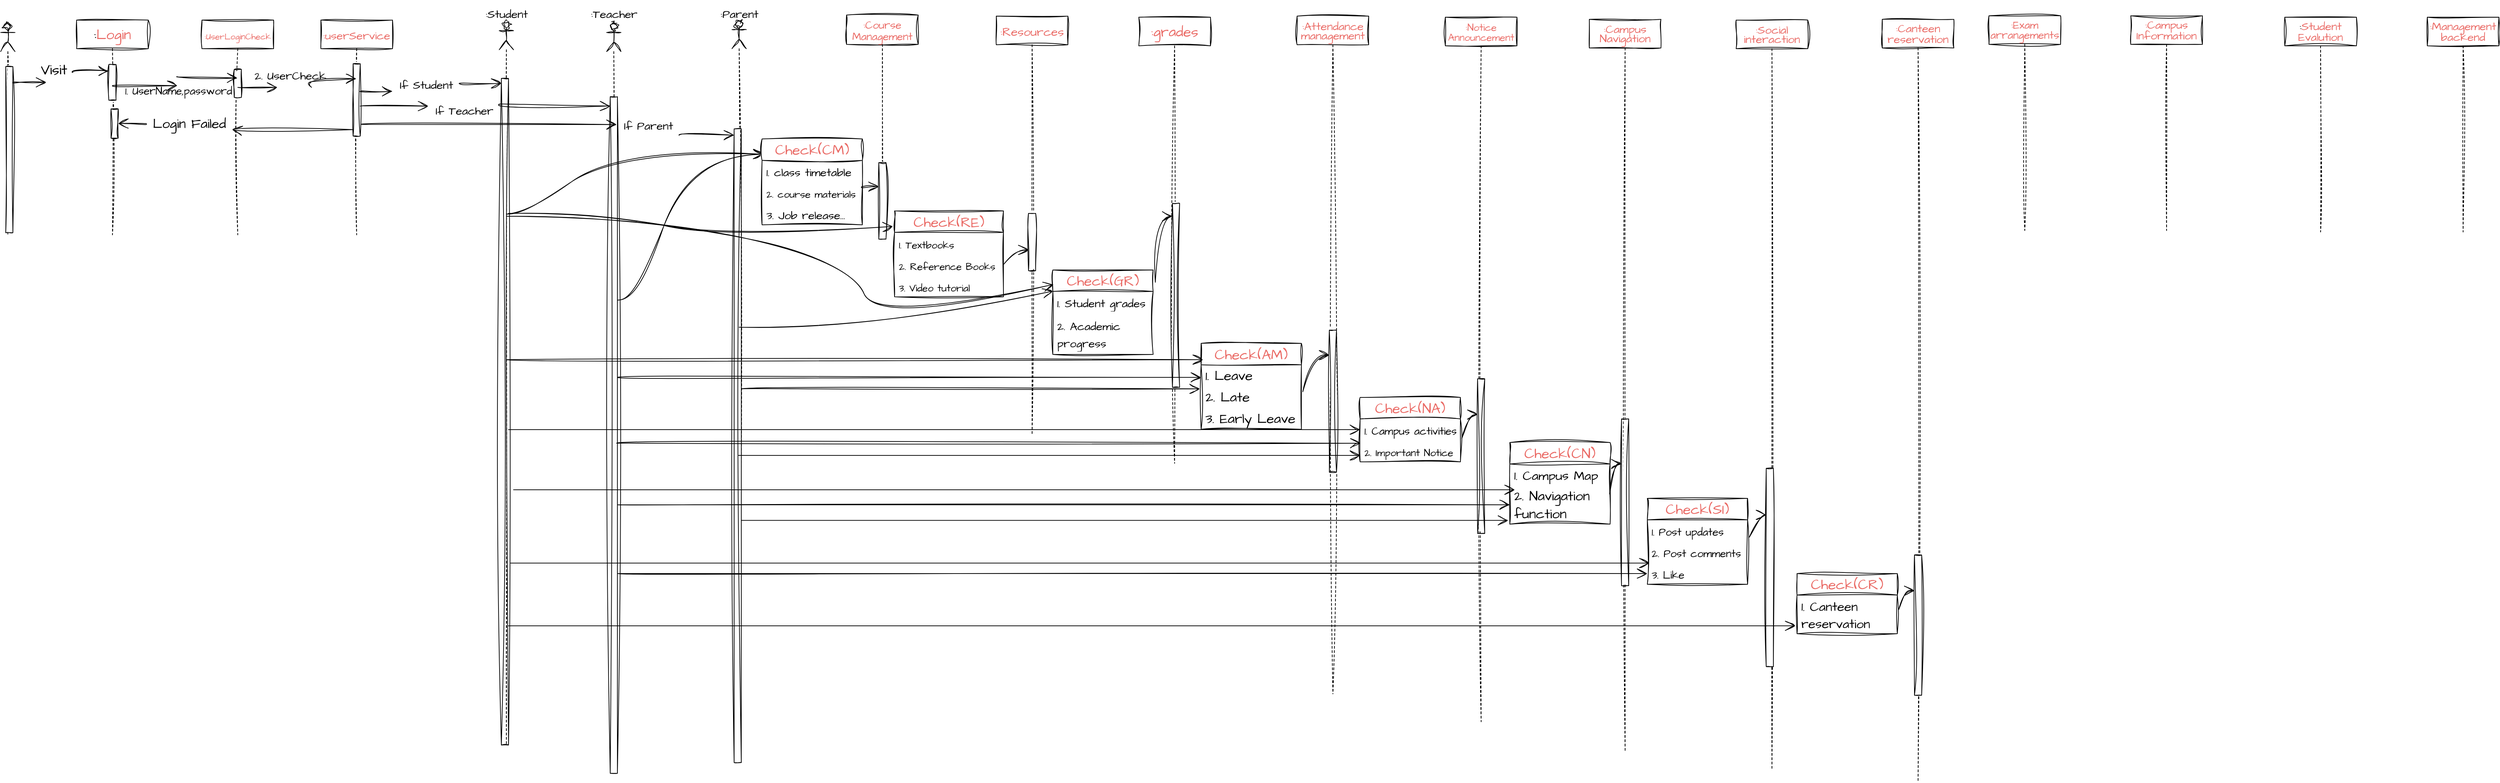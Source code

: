 <mxfile version="22.0.5" type="github">
  <diagram id="C5RBs43oDa-KdzZeNtuy" name="Page-1">
    <mxGraphModel dx="1465" dy="1543" grid="1" gridSize="10" guides="1" tooltips="1" connect="1" arrows="1" fold="1" page="1" pageScale="1" pageWidth="827" pageHeight="1169" math="0" shadow="0">
      <root>
        <mxCell id="WIyWlLk6GJQsqaUBKTNV-0" />
        <mxCell id="WIyWlLk6GJQsqaUBKTNV-1" parent="WIyWlLk6GJQsqaUBKTNV-0" />
        <mxCell id="yv-5bSZ3Bk_qHTzuzEl7-0" value=":&lt;font color=&quot;#ea6b66&quot;&gt;Login&lt;/font&gt;" style="shape=umlLifeline;perimeter=lifelinePerimeter;whiteSpace=wrap;html=1;container=1;dropTarget=0;collapsible=0;recursiveResize=0;outlineConnect=0;portConstraint=eastwest;newEdgeStyle={&quot;curved&quot;:0,&quot;rounded&quot;:0};sketch=1;hachureGap=4;jiggle=2;curveFitting=1;fontFamily=Architects Daughter;fontSource=https%3A%2F%2Ffonts.googleapis.com%2Fcss%3Ffamily%3DArchitects%2BDaughter;fontSize=20;" vertex="1" parent="WIyWlLk6GJQsqaUBKTNV-1">
          <mxGeometry x="33" y="-84" width="100" height="300" as="geometry" />
        </mxCell>
        <mxCell id="yv-5bSZ3Bk_qHTzuzEl7-1" value="" style="html=1;points=[[0,0,0,0,5],[0,1,0,0,-5],[1,0,0,0,5],[1,1,0,0,-5]];perimeter=orthogonalPerimeter;outlineConnect=0;targetShapes=umlLifeline;portConstraint=eastwest;newEdgeStyle={&quot;curved&quot;:0,&quot;rounded&quot;:0};sketch=1;hachureGap=4;jiggle=2;curveFitting=1;fontFamily=Architects Daughter;fontSource=https%3A%2F%2Ffonts.googleapis.com%2Fcss%3Ffamily%3DArchitects%2BDaughter;fontSize=20;" vertex="1" parent="yv-5bSZ3Bk_qHTzuzEl7-0">
          <mxGeometry x="45" y="62" width="10" height="50" as="geometry" />
        </mxCell>
        <mxCell id="yv-5bSZ3Bk_qHTzuzEl7-2" value="" style="html=1;points=[[0,0,0,0,5],[0,1,0,0,-5],[1,0,0,0,5],[1,1,0,0,-5]];perimeter=orthogonalPerimeter;outlineConnect=0;targetShapes=umlLifeline;portConstraint=eastwest;newEdgeStyle={&quot;curved&quot;:0,&quot;rounded&quot;:0};sketch=1;hachureGap=4;jiggle=2;curveFitting=1;fontFamily=Architects Daughter;fontSource=https%3A%2F%2Ffonts.googleapis.com%2Fcss%3Ffamily%3DArchitects%2BDaughter;fontSize=20;" vertex="1" parent="yv-5bSZ3Bk_qHTzuzEl7-0">
          <mxGeometry x="48" y="124" width="10" height="41" as="geometry" />
        </mxCell>
        <mxCell id="yv-5bSZ3Bk_qHTzuzEl7-3" value="" style="endArrow=open;endFill=1;endSize=12;html=1;rounded=0;sketch=1;hachureGap=4;jiggle=2;curveFitting=1;fontFamily=Architects Daughter;fontSource=https%3A%2F%2Ffonts.googleapis.com%2Fcss%3Ffamily%3DArchitects%2BDaughter;fontSize=16;curved=1;" edge="1" parent="yv-5bSZ3Bk_qHTzuzEl7-0" source="yv-5bSZ3Bk_qHTzuzEl7-2" target="yv-5bSZ3Bk_qHTzuzEl7-0">
          <mxGeometry width="160" relative="1" as="geometry">
            <mxPoint x="276" y="140" as="sourcePoint" />
            <mxPoint x="436" y="140" as="targetPoint" />
            <Array as="points" />
          </mxGeometry>
        </mxCell>
        <mxCell id="yv-5bSZ3Bk_qHTzuzEl7-4" value="&lt;font color=&quot;#ea6b66&quot; style=&quot;font-size: 12px;&quot;&gt;:UserLoginCheck&lt;/font&gt;" style="shape=umlLifeline;perimeter=lifelinePerimeter;whiteSpace=wrap;html=1;container=1;dropTarget=0;collapsible=0;recursiveResize=0;outlineConnect=0;portConstraint=eastwest;newEdgeStyle={&quot;curved&quot;:0,&quot;rounded&quot;:0};sketch=1;hachureGap=4;jiggle=2;curveFitting=1;fontFamily=Architects Daughter;fontSource=https%3A%2F%2Ffonts.googleapis.com%2Fcss%3Ffamily%3DArchitects%2BDaughter;fontSize=20;" vertex="1" parent="WIyWlLk6GJQsqaUBKTNV-1">
          <mxGeometry x="208" y="-84" width="100" height="300" as="geometry" />
        </mxCell>
        <mxCell id="yv-5bSZ3Bk_qHTzuzEl7-5" value="" style="html=1;points=[[0,0,0,0,5],[0,1,0,0,-5],[1,0,0,0,5],[1,1,0,0,-5]];perimeter=orthogonalPerimeter;outlineConnect=0;targetShapes=umlLifeline;portConstraint=eastwest;newEdgeStyle={&quot;curved&quot;:0,&quot;rounded&quot;:0};sketch=1;hachureGap=4;jiggle=2;curveFitting=1;fontFamily=Architects Daughter;fontSource=https%3A%2F%2Ffonts.googleapis.com%2Fcss%3Ffamily%3DArchitects%2BDaughter;fontSize=20;" vertex="1" parent="yv-5bSZ3Bk_qHTzuzEl7-4">
          <mxGeometry x="45" y="69" width="10" height="39" as="geometry" />
        </mxCell>
        <mxCell id="yv-5bSZ3Bk_qHTzuzEl7-6" value="&lt;font color=&quot;#ea6b66&quot; style=&quot;font-size: 16px;&quot;&gt;:userService&lt;/font&gt;" style="shape=umlLifeline;perimeter=lifelinePerimeter;whiteSpace=wrap;html=1;container=1;dropTarget=0;collapsible=0;recursiveResize=0;outlineConnect=0;portConstraint=eastwest;newEdgeStyle={&quot;curved&quot;:0,&quot;rounded&quot;:0};sketch=1;hachureGap=4;jiggle=2;curveFitting=1;fontFamily=Architects Daughter;fontSource=https%3A%2F%2Ffonts.googleapis.com%2Fcss%3Ffamily%3DArchitects%2BDaughter;fontSize=20;" vertex="1" parent="WIyWlLk6GJQsqaUBKTNV-1">
          <mxGeometry x="374" y="-84" width="100" height="300" as="geometry" />
        </mxCell>
        <mxCell id="yv-5bSZ3Bk_qHTzuzEl7-7" value="" style="html=1;points=[[0,0,0,0,5],[0,1,0,0,-5],[1,0,0,0,5],[1,1,0,0,-5]];perimeter=orthogonalPerimeter;outlineConnect=0;targetShapes=umlLifeline;portConstraint=eastwest;newEdgeStyle={&quot;curved&quot;:0,&quot;rounded&quot;:0};sketch=1;hachureGap=4;jiggle=2;curveFitting=1;fontFamily=Architects Daughter;fontSource=https%3A%2F%2Ffonts.googleapis.com%2Fcss%3Ffamily%3DArchitects%2BDaughter;fontSize=20;" vertex="1" parent="yv-5bSZ3Bk_qHTzuzEl7-6">
          <mxGeometry x="45" y="61" width="10" height="101" as="geometry" />
        </mxCell>
        <mxCell id="yv-5bSZ3Bk_qHTzuzEl7-8" value="" style="endArrow=open;endFill=1;endSize=12;html=1;rounded=0;sketch=1;hachureGap=4;jiggle=2;curveFitting=1;fontFamily=Architects Daughter;fontSource=https%3A%2F%2Ffonts.googleapis.com%2Fcss%3Ffamily%3DArchitects%2BDaughter;fontSize=16;curved=1;" edge="1" parent="WIyWlLk6GJQsqaUBKTNV-1" source="yv-5bSZ3Bk_qHTzuzEl7-13" target="yv-5bSZ3Bk_qHTzuzEl7-6">
          <mxGeometry width="160" relative="1" as="geometry">
            <mxPoint x="258" y="8" as="sourcePoint" />
            <mxPoint x="424" y="8" as="targetPoint" />
            <Array as="points">
              <mxPoint x="341" y="-2" />
            </Array>
          </mxGeometry>
        </mxCell>
        <mxCell id="yv-5bSZ3Bk_qHTzuzEl7-9" value="" style="endArrow=open;endFill=1;endSize=12;html=1;rounded=0;sketch=1;hachureGap=4;jiggle=2;curveFitting=1;fontFamily=Architects Daughter;fontSource=https%3A%2F%2Ffonts.googleapis.com%2Fcss%3Ffamily%3DArchitects%2BDaughter;fontSize=16;curved=1;entryX=0.495;entryY=0.35;entryDx=0;entryDy=0;entryPerimeter=0;" edge="1" parent="WIyWlLk6GJQsqaUBKTNV-1" source="yv-5bSZ3Bk_qHTzuzEl7-11">
          <mxGeometry width="160" relative="1" as="geometry">
            <mxPoint x="222" y="61" as="sourcePoint" />
            <mxPoint x="257.5" y="-3.0" as="targetPoint" />
            <Array as="points">
              <mxPoint x="173" y="-4" />
            </Array>
          </mxGeometry>
        </mxCell>
        <mxCell id="yv-5bSZ3Bk_qHTzuzEl7-10" value="" style="endArrow=open;endFill=1;endSize=12;html=1;rounded=0;sketch=1;hachureGap=4;jiggle=2;curveFitting=1;fontFamily=Architects Daughter;fontSource=https%3A%2F%2Ffonts.googleapis.com%2Fcss%3Ffamily%3DArchitects%2BDaughter;fontSize=16;curved=1;entryX=0.495;entryY=0.35;entryDx=0;entryDy=0;entryPerimeter=0;" edge="1" parent="WIyWlLk6GJQsqaUBKTNV-1" source="yv-5bSZ3Bk_qHTzuzEl7-0" target="yv-5bSZ3Bk_qHTzuzEl7-11">
          <mxGeometry width="160" relative="1" as="geometry">
            <mxPoint x="83" y="20" as="sourcePoint" />
            <mxPoint x="258" y="21" as="targetPoint" />
            <Array as="points" />
          </mxGeometry>
        </mxCell>
        <mxCell id="yv-5bSZ3Bk_qHTzuzEl7-11" value="&lt;font style=&quot;font-size: 15px;&quot;&gt;1. UserName,password&lt;/font&gt;" style="text;html=1;align=center;verticalAlign=middle;resizable=0;points=[];autosize=1;strokeColor=none;fillColor=none;fontSize=20;fontFamily=Architects Daughter;" vertex="1" parent="WIyWlLk6GJQsqaUBKTNV-1">
          <mxGeometry x="91" y="-5" width="167" height="36" as="geometry" />
        </mxCell>
        <mxCell id="yv-5bSZ3Bk_qHTzuzEl7-12" value="" style="endArrow=open;endFill=1;endSize=12;html=1;rounded=0;sketch=1;hachureGap=4;jiggle=2;curveFitting=1;fontFamily=Architects Daughter;fontSource=https%3A%2F%2Ffonts.googleapis.com%2Fcss%3Ffamily%3DArchitects%2BDaughter;fontSize=16;curved=1;" edge="1" parent="WIyWlLk6GJQsqaUBKTNV-1" source="yv-5bSZ3Bk_qHTzuzEl7-4" target="yv-5bSZ3Bk_qHTzuzEl7-13">
          <mxGeometry width="160" relative="1" as="geometry">
            <mxPoint x="258" y="-2" as="sourcePoint" />
            <mxPoint x="424" y="-2" as="targetPoint" />
            <Array as="points" />
          </mxGeometry>
        </mxCell>
        <mxCell id="yv-5bSZ3Bk_qHTzuzEl7-13" value="&lt;font style=&quot;font-size: 16px;&quot;&gt;2. UserCheck&lt;/font&gt;" style="text;html=1;align=center;verticalAlign=middle;resizable=0;points=[];autosize=1;strokeColor=none;fillColor=none;fontSize=20;fontFamily=Architects Daughter;" vertex="1" parent="WIyWlLk6GJQsqaUBKTNV-1">
          <mxGeometry x="272" y="-26" width="118" height="36" as="geometry" />
        </mxCell>
        <mxCell id="yv-5bSZ3Bk_qHTzuzEl7-14" value="&lt;p style=&quot;line-height: 70%;&quot;&gt;&lt;font color=&quot;#ea6b66&quot; style=&quot;font-size: 15px;&quot;&gt;:Course&lt;br&gt;Management&lt;/font&gt;&lt;/p&gt;" style="shape=umlLifeline;perimeter=lifelinePerimeter;whiteSpace=wrap;html=1;container=1;dropTarget=0;collapsible=0;recursiveResize=0;outlineConnect=0;portConstraint=eastwest;newEdgeStyle={&quot;curved&quot;:0,&quot;rounded&quot;:0};sketch=1;hachureGap=4;jiggle=2;curveFitting=1;fontFamily=Architects Daughter;fontSource=https%3A%2F%2Ffonts.googleapis.com%2Fcss%3Ffamily%3DArchitects%2BDaughter;fontSize=20;size=41;" vertex="1" parent="WIyWlLk6GJQsqaUBKTNV-1">
          <mxGeometry x="1108" y="-91" width="100" height="313" as="geometry" />
        </mxCell>
        <mxCell id="yv-5bSZ3Bk_qHTzuzEl7-15" value="" style="html=1;points=[[0,0,0,0,5],[0,1,0,0,-5],[1,0,0,0,5],[1,1,0,0,-5]];perimeter=orthogonalPerimeter;outlineConnect=0;targetShapes=umlLifeline;portConstraint=eastwest;newEdgeStyle={&quot;curved&quot;:0,&quot;rounded&quot;:0};sketch=1;hachureGap=4;jiggle=2;curveFitting=1;fontFamily=Architects Daughter;fontSource=https%3A%2F%2Ffonts.googleapis.com%2Fcss%3Ffamily%3DArchitects%2BDaughter;fontSize=20;" vertex="1" parent="yv-5bSZ3Bk_qHTzuzEl7-14">
          <mxGeometry x="45" y="206" width="10" height="107" as="geometry" />
        </mxCell>
        <mxCell id="yv-5bSZ3Bk_qHTzuzEl7-16" value="&lt;font color=&quot;#ea6b66&quot; style=&quot;font-size: 17px;&quot;&gt;:Resources&lt;/font&gt;" style="shape=umlLifeline;perimeter=lifelinePerimeter;whiteSpace=wrap;html=1;container=1;dropTarget=0;collapsible=0;recursiveResize=0;outlineConnect=0;portConstraint=eastwest;newEdgeStyle={&quot;curved&quot;:0,&quot;rounded&quot;:0};sketch=1;hachureGap=4;jiggle=2;curveFitting=1;fontFamily=Architects Daughter;fontSource=https%3A%2F%2Ffonts.googleapis.com%2Fcss%3Ffamily%3DArchitects%2BDaughter;fontSize=20;" vertex="1" parent="WIyWlLk6GJQsqaUBKTNV-1">
          <mxGeometry x="1317" y="-89.5" width="100" height="584" as="geometry" />
        </mxCell>
        <mxCell id="yv-5bSZ3Bk_qHTzuzEl7-17" value="" style="html=1;points=[[0,0,0,0,5],[0,1,0,0,-5],[1,0,0,0,5],[1,1,0,0,-5]];perimeter=orthogonalPerimeter;outlineConnect=0;targetShapes=umlLifeline;portConstraint=eastwest;newEdgeStyle={&quot;curved&quot;:0,&quot;rounded&quot;:0};sketch=1;hachureGap=4;jiggle=2;curveFitting=1;fontFamily=Architects Daughter;fontSource=https%3A%2F%2Ffonts.googleapis.com%2Fcss%3Ffamily%3DArchitects%2BDaughter;fontSize=20;" vertex="1" parent="yv-5bSZ3Bk_qHTzuzEl7-16">
          <mxGeometry x="45" y="275.5" width="10" height="80" as="geometry" />
        </mxCell>
        <mxCell id="yv-5bSZ3Bk_qHTzuzEl7-18" value="&lt;font color=&quot;#ea6b66&quot;&gt;:grades&lt;/font&gt;" style="shape=umlLifeline;perimeter=lifelinePerimeter;whiteSpace=wrap;html=1;container=1;dropTarget=0;collapsible=0;recursiveResize=0;outlineConnect=0;portConstraint=eastwest;newEdgeStyle={&quot;curved&quot;:0,&quot;rounded&quot;:0};sketch=1;hachureGap=4;jiggle=2;curveFitting=1;fontFamily=Architects Daughter;fontSource=https%3A%2F%2Ffonts.googleapis.com%2Fcss%3Ffamily%3DArchitects%2BDaughter;fontSize=20;" vertex="1" parent="WIyWlLk6GJQsqaUBKTNV-1">
          <mxGeometry x="1516" y="-88" width="100" height="623" as="geometry" />
        </mxCell>
        <mxCell id="yv-5bSZ3Bk_qHTzuzEl7-19" value="" style="html=1;points=[[0,0,0,0,5],[0,1,0,0,-5],[1,0,0,0,5],[1,1,0,0,-5]];perimeter=orthogonalPerimeter;outlineConnect=0;targetShapes=umlLifeline;portConstraint=eastwest;newEdgeStyle={&quot;curved&quot;:0,&quot;rounded&quot;:0};sketch=1;hachureGap=4;jiggle=2;curveFitting=1;fontFamily=Architects Daughter;fontSource=https%3A%2F%2Ffonts.googleapis.com%2Fcss%3Ffamily%3DArchitects%2BDaughter;fontSize=20;" vertex="1" parent="yv-5bSZ3Bk_qHTzuzEl7-18">
          <mxGeometry x="47" y="260" width="10" height="257" as="geometry" />
        </mxCell>
        <mxCell id="yv-5bSZ3Bk_qHTzuzEl7-20" value="&lt;p style=&quot;line-height: 80%; font-size: 16px;&quot;&gt;&lt;font color=&quot;#ea6b66&quot; style=&quot;font-size: 16px;&quot;&gt;:Attendance&lt;br&gt;management&lt;/font&gt;&lt;br&gt;&lt;/p&gt;" style="shape=umlLifeline;perimeter=lifelinePerimeter;whiteSpace=wrap;html=1;container=1;dropTarget=0;collapsible=0;recursiveResize=0;outlineConnect=0;portConstraint=eastwest;newEdgeStyle={&quot;curved&quot;:0,&quot;rounded&quot;:0};sketch=1;hachureGap=4;jiggle=2;curveFitting=1;fontFamily=Architects Daughter;fontSource=https%3A%2F%2Ffonts.googleapis.com%2Fcss%3Ffamily%3DArchitects%2BDaughter;fontSize=20;" vertex="1" parent="WIyWlLk6GJQsqaUBKTNV-1">
          <mxGeometry x="1737" y="-89.5" width="100" height="946.5" as="geometry" />
        </mxCell>
        <mxCell id="yv-5bSZ3Bk_qHTzuzEl7-21" value="" style="html=1;points=[[0,0,0,0,5],[0,1,0,0,-5],[1,0,0,0,5],[1,1,0,0,-5]];perimeter=orthogonalPerimeter;outlineConnect=0;targetShapes=umlLifeline;portConstraint=eastwest;newEdgeStyle={&quot;curved&quot;:0,&quot;rounded&quot;:0};sketch=1;hachureGap=4;jiggle=2;curveFitting=1;fontFamily=Architects Daughter;fontSource=https%3A%2F%2Ffonts.googleapis.com%2Fcss%3Ffamily%3DArchitects%2BDaughter;fontSize=20;" vertex="1" parent="yv-5bSZ3Bk_qHTzuzEl7-20">
          <mxGeometry x="45" y="438.5" width="10" height="198.5" as="geometry" />
        </mxCell>
        <mxCell id="yv-5bSZ3Bk_qHTzuzEl7-22" value="&lt;p style=&quot;line-height: 60%;&quot;&gt;&lt;font color=&quot;#ea6b66&quot; style=&quot;font-size: 14px;&quot;&gt;:Notice&lt;br&gt;Announcement&lt;/font&gt;&lt;br&gt;&lt;/p&gt;" style="shape=umlLifeline;perimeter=lifelinePerimeter;whiteSpace=wrap;html=1;container=1;dropTarget=0;collapsible=0;recursiveResize=0;outlineConnect=0;portConstraint=eastwest;newEdgeStyle={&quot;curved&quot;:0,&quot;rounded&quot;:0};sketch=1;hachureGap=4;jiggle=2;curveFitting=1;fontFamily=Architects Daughter;fontSource=https%3A%2F%2Ffonts.googleapis.com%2Fcss%3Ffamily%3DArchitects%2BDaughter;fontSize=20;" vertex="1" parent="WIyWlLk6GJQsqaUBKTNV-1">
          <mxGeometry x="1944" y="-88" width="100" height="984" as="geometry" />
        </mxCell>
        <mxCell id="yv-5bSZ3Bk_qHTzuzEl7-23" value="" style="html=1;points=[[0,0,0,0,5],[0,1,0,0,-5],[1,0,0,0,5],[1,1,0,0,-5]];perimeter=orthogonalPerimeter;outlineConnect=0;targetShapes=umlLifeline;portConstraint=eastwest;newEdgeStyle={&quot;curved&quot;:0,&quot;rounded&quot;:0};sketch=1;hachureGap=4;jiggle=2;curveFitting=1;fontFamily=Architects Daughter;fontSource=https%3A%2F%2Ffonts.googleapis.com%2Fcss%3Ffamily%3DArchitects%2BDaughter;fontSize=20;" vertex="1" parent="yv-5bSZ3Bk_qHTzuzEl7-22">
          <mxGeometry x="45" y="505" width="10" height="216" as="geometry" />
        </mxCell>
        <mxCell id="yv-5bSZ3Bk_qHTzuzEl7-24" value="&lt;p style=&quot;line-height: 80%; font-size: 16px;&quot;&gt;&lt;font color=&quot;#ea6b66&quot; style=&quot;font-size: 16px;&quot;&gt;:Campus&lt;br&gt;Navigation&lt;/font&gt;&lt;br&gt;&lt;/p&gt;" style="shape=umlLifeline;perimeter=lifelinePerimeter;whiteSpace=wrap;html=1;container=1;dropTarget=0;collapsible=0;recursiveResize=0;outlineConnect=0;portConstraint=eastwest;newEdgeStyle={&quot;curved&quot;:0,&quot;rounded&quot;:0};sketch=1;hachureGap=4;jiggle=2;curveFitting=1;fontFamily=Architects Daughter;fontSource=https%3A%2F%2Ffonts.googleapis.com%2Fcss%3Ffamily%3DArchitects%2BDaughter;fontSize=20;" vertex="1" parent="WIyWlLk6GJQsqaUBKTNV-1">
          <mxGeometry x="2145" y="-85" width="100" height="1021" as="geometry" />
        </mxCell>
        <mxCell id="yv-5bSZ3Bk_qHTzuzEl7-25" value="" style="html=1;points=[[0,0,0,0,5],[0,1,0,0,-5],[1,0,0,0,5],[1,1,0,0,-5]];perimeter=orthogonalPerimeter;outlineConnect=0;targetShapes=umlLifeline;portConstraint=eastwest;newEdgeStyle={&quot;curved&quot;:0,&quot;rounded&quot;:0};sketch=1;hachureGap=4;jiggle=2;curveFitting=1;fontFamily=Architects Daughter;fontSource=https%3A%2F%2Ffonts.googleapis.com%2Fcss%3Ffamily%3DArchitects%2BDaughter;fontSize=20;" vertex="1" parent="yv-5bSZ3Bk_qHTzuzEl7-24">
          <mxGeometry x="45" y="558" width="10" height="233" as="geometry" />
        </mxCell>
        <mxCell id="yv-5bSZ3Bk_qHTzuzEl7-26" value="&lt;p style=&quot;line-height: 80%; font-size: 16px;&quot;&gt;&lt;font color=&quot;#ea6b66&quot;&gt;:Social&lt;br&gt;interaction&lt;/font&gt;&lt;br&gt;&lt;/p&gt;" style="shape=umlLifeline;perimeter=lifelinePerimeter;whiteSpace=wrap;html=1;container=1;dropTarget=0;collapsible=0;recursiveResize=0;outlineConnect=0;portConstraint=eastwest;newEdgeStyle={&quot;curved&quot;:0,&quot;rounded&quot;:0};sketch=1;hachureGap=4;jiggle=2;curveFitting=1;fontFamily=Architects Daughter;fontSource=https%3A%2F%2Ffonts.googleapis.com%2Fcss%3Ffamily%3DArchitects%2BDaughter;fontSize=20;" vertex="1" parent="WIyWlLk6GJQsqaUBKTNV-1">
          <mxGeometry x="2350" y="-84" width="100" height="1047" as="geometry" />
        </mxCell>
        <mxCell id="yv-5bSZ3Bk_qHTzuzEl7-27" value="" style="html=1;points=[[0,0,0,0,5],[0,1,0,0,-5],[1,0,0,0,5],[1,1,0,0,-5]];perimeter=orthogonalPerimeter;outlineConnect=0;targetShapes=umlLifeline;portConstraint=eastwest;newEdgeStyle={&quot;curved&quot;:0,&quot;rounded&quot;:0};sketch=1;hachureGap=4;jiggle=2;curveFitting=1;fontFamily=Architects Daughter;fontSource=https%3A%2F%2Ffonts.googleapis.com%2Fcss%3Ffamily%3DArchitects%2BDaughter;fontSize=20;" vertex="1" parent="yv-5bSZ3Bk_qHTzuzEl7-26">
          <mxGeometry x="42" y="626" width="10" height="277" as="geometry" />
        </mxCell>
        <mxCell id="yv-5bSZ3Bk_qHTzuzEl7-28" value="&lt;p style=&quot;line-height: 90%; font-size: 16px;&quot;&gt;&lt;font color=&quot;#ea6b66&quot;&gt;:Canteen&lt;br&gt;reservation&lt;/font&gt;&lt;br&gt;&lt;/p&gt;" style="shape=umlLifeline;perimeter=lifelinePerimeter;whiteSpace=wrap;html=1;container=1;dropTarget=0;collapsible=0;recursiveResize=0;outlineConnect=0;portConstraint=eastwest;newEdgeStyle={&quot;curved&quot;:0,&quot;rounded&quot;:0};sketch=1;hachureGap=4;jiggle=2;curveFitting=1;fontFamily=Architects Daughter;fontSource=https%3A%2F%2Ffonts.googleapis.com%2Fcss%3Ffamily%3DArchitects%2BDaughter;fontSize=20;" vertex="1" parent="WIyWlLk6GJQsqaUBKTNV-1">
          <mxGeometry x="2554" y="-85" width="100" height="1065" as="geometry" />
        </mxCell>
        <mxCell id="yv-5bSZ3Bk_qHTzuzEl7-29" value="" style="html=1;points=[[0,0,0,0,5],[0,1,0,0,-5],[1,0,0,0,5],[1,1,0,0,-5]];perimeter=orthogonalPerimeter;outlineConnect=0;targetShapes=umlLifeline;portConstraint=eastwest;newEdgeStyle={&quot;curved&quot;:0,&quot;rounded&quot;:0};sketch=1;hachureGap=4;jiggle=2;curveFitting=1;fontFamily=Architects Daughter;fontSource=https%3A%2F%2Ffonts.googleapis.com%2Fcss%3Ffamily%3DArchitects%2BDaughter;fontSize=20;" vertex="1" parent="yv-5bSZ3Bk_qHTzuzEl7-28">
          <mxGeometry x="45" y="748" width="10" height="196" as="geometry" />
        </mxCell>
        <mxCell id="yv-5bSZ3Bk_qHTzuzEl7-30" value="&lt;p style=&quot;line-height: 90%; font-size: 15px;&quot;&gt;&lt;font color=&quot;#ea6b66&quot;&gt;:Exam&lt;br&gt;arrangements&lt;/font&gt;&lt;br&gt;&lt;/p&gt;" style="shape=umlLifeline;perimeter=lifelinePerimeter;whiteSpace=wrap;html=1;container=1;dropTarget=0;collapsible=0;recursiveResize=0;outlineConnect=0;portConstraint=eastwest;newEdgeStyle={&quot;curved&quot;:0,&quot;rounded&quot;:0};sketch=1;hachureGap=4;jiggle=2;curveFitting=1;fontFamily=Architects Daughter;fontSource=https%3A%2F%2Ffonts.googleapis.com%2Fcss%3Ffamily%3DArchitects%2BDaughter;fontSize=20;" vertex="1" parent="WIyWlLk6GJQsqaUBKTNV-1">
          <mxGeometry x="2703" y="-90" width="100" height="300" as="geometry" />
        </mxCell>
        <mxCell id="yv-5bSZ3Bk_qHTzuzEl7-31" value="&lt;p style=&quot;line-height: 90%; font-size: 16px;&quot;&gt;&lt;font color=&quot;#ea6b66&quot;&gt;:Campus&lt;br&gt;Information&lt;/font&gt;&lt;br&gt;&lt;/p&gt;" style="shape=umlLifeline;perimeter=lifelinePerimeter;whiteSpace=wrap;html=1;container=1;dropTarget=0;collapsible=0;recursiveResize=0;outlineConnect=0;portConstraint=eastwest;newEdgeStyle={&quot;curved&quot;:0,&quot;rounded&quot;:0};sketch=1;hachureGap=4;jiggle=2;curveFitting=1;fontFamily=Architects Daughter;fontSource=https%3A%2F%2Ffonts.googleapis.com%2Fcss%3Ffamily%3DArchitects%2BDaughter;fontSize=20;" vertex="1" parent="WIyWlLk6GJQsqaUBKTNV-1">
          <mxGeometry x="2901" y="-90" width="100" height="300" as="geometry" />
        </mxCell>
        <mxCell id="yv-5bSZ3Bk_qHTzuzEl7-32" value="&lt;p style=&quot;line-height: 90%; font-size: 16px;&quot;&gt;:&lt;font color=&quot;#ea6b66&quot;&gt;Student&lt;br&gt;Evalution&lt;/font&gt;&lt;br&gt;&lt;/p&gt;" style="shape=umlLifeline;perimeter=lifelinePerimeter;whiteSpace=wrap;html=1;container=1;dropTarget=0;collapsible=0;recursiveResize=0;outlineConnect=0;portConstraint=eastwest;newEdgeStyle={&quot;curved&quot;:0,&quot;rounded&quot;:0};sketch=1;hachureGap=4;jiggle=2;curveFitting=1;fontFamily=Architects Daughter;fontSource=https%3A%2F%2Ffonts.googleapis.com%2Fcss%3Ffamily%3DArchitects%2BDaughter;fontSize=20;" vertex="1" parent="WIyWlLk6GJQsqaUBKTNV-1">
          <mxGeometry x="3116" y="-88" width="100" height="300" as="geometry" />
        </mxCell>
        <mxCell id="yv-5bSZ3Bk_qHTzuzEl7-33" value="&lt;p style=&quot;line-height: 90%; font-size: 16px;&quot;&gt;&lt;font color=&quot;#ea6b66&quot;&gt;:Management&lt;br&gt;backend&lt;/font&gt;&lt;br&gt;&lt;/p&gt;" style="shape=umlLifeline;perimeter=lifelinePerimeter;whiteSpace=wrap;html=1;container=1;dropTarget=0;collapsible=0;recursiveResize=0;outlineConnect=0;portConstraint=eastwest;newEdgeStyle={&quot;curved&quot;:0,&quot;rounded&quot;:0};sketch=1;hachureGap=4;jiggle=2;curveFitting=1;fontFamily=Architects Daughter;fontSource=https%3A%2F%2Ffonts.googleapis.com%2Fcss%3Ffamily%3DArchitects%2BDaughter;fontSize=20;" vertex="1" parent="WIyWlLk6GJQsqaUBKTNV-1">
          <mxGeometry x="3315" y="-88" width="100" height="300" as="geometry" />
        </mxCell>
        <mxCell id="yv-5bSZ3Bk_qHTzuzEl7-34" value="" style="endArrow=open;endFill=1;endSize=12;html=1;rounded=0;sketch=1;hachureGap=4;jiggle=2;curveFitting=1;fontFamily=Architects Daughter;fontSource=https%3A%2F%2Ffonts.googleapis.com%2Fcss%3Ffamily%3DArchitects%2BDaughter;fontSize=16;curved=1;" edge="1" parent="WIyWlLk6GJQsqaUBKTNV-1" source="yv-5bSZ3Bk_qHTzuzEl7-36" target="yv-5bSZ3Bk_qHTzuzEl7-2">
          <mxGeometry width="160" relative="1" as="geometry">
            <mxPoint x="419" y="69" as="sourcePoint" />
            <mxPoint x="83" y="69" as="targetPoint" />
            <Array as="points" />
          </mxGeometry>
        </mxCell>
        <mxCell id="yv-5bSZ3Bk_qHTzuzEl7-35" value="" style="endArrow=open;endFill=1;endSize=12;html=1;rounded=0;sketch=1;hachureGap=4;jiggle=2;curveFitting=1;fontFamily=Architects Daughter;fontSource=https%3A%2F%2Ffonts.googleapis.com%2Fcss%3Ffamily%3DArchitects%2BDaughter;fontSize=16;curved=1;" edge="1" parent="WIyWlLk6GJQsqaUBKTNV-1" source="yv-5bSZ3Bk_qHTzuzEl7-7" target="yv-5bSZ3Bk_qHTzuzEl7-36">
          <mxGeometry width="160" relative="1" as="geometry">
            <mxPoint x="419" y="69" as="sourcePoint" />
            <mxPoint x="91" y="69" as="targetPoint" />
            <Array as="points">
              <mxPoint x="252" y="69" />
            </Array>
          </mxGeometry>
        </mxCell>
        <mxCell id="yv-5bSZ3Bk_qHTzuzEl7-36" value="&lt;font style=&quot;font-size: 19px;&quot;&gt;Login Failed&lt;/font&gt;" style="text;html=1;align=center;verticalAlign=middle;resizable=0;points=[];autosize=1;strokeColor=none;fillColor=none;fontSize=20;fontFamily=Architects Daughter;" vertex="1" parent="WIyWlLk6GJQsqaUBKTNV-1">
          <mxGeometry x="130" y="42" width="120" height="37" as="geometry" />
        </mxCell>
        <mxCell id="yv-5bSZ3Bk_qHTzuzEl7-37" value="" style="shape=umlLifeline;perimeter=lifelinePerimeter;whiteSpace=wrap;html=1;container=1;dropTarget=0;collapsible=0;recursiveResize=0;outlineConnect=0;portConstraint=eastwest;newEdgeStyle={&quot;curved&quot;:0,&quot;rounded&quot;:0};participant=umlActor;sketch=1;hachureGap=4;jiggle=2;curveFitting=1;fontFamily=Architects Daughter;fontSource=https%3A%2F%2Ffonts.googleapis.com%2Fcss%3Ffamily%3DArchitects%2BDaughter;fontSize=20;" vertex="1" parent="WIyWlLk6GJQsqaUBKTNV-1">
          <mxGeometry x="-73" y="-80" width="20" height="295" as="geometry" />
        </mxCell>
        <mxCell id="yv-5bSZ3Bk_qHTzuzEl7-38" value="" style="html=1;points=[[0,0,0,0,5],[0,1,0,0,-5],[1,0,0,0,5],[1,1,0,0,-5]];perimeter=orthogonalPerimeter;outlineConnect=0;targetShapes=umlLifeline;portConstraint=eastwest;newEdgeStyle={&quot;curved&quot;:0,&quot;rounded&quot;:0};sketch=1;hachureGap=4;jiggle=2;curveFitting=1;fontFamily=Architects Daughter;fontSource=https%3A%2F%2Ffonts.googleapis.com%2Fcss%3Ffamily%3DArchitects%2BDaughter;fontSize=20;" vertex="1" parent="yv-5bSZ3Bk_qHTzuzEl7-37">
          <mxGeometry x="7" y="61" width="10" height="232" as="geometry" />
        </mxCell>
        <mxCell id="yv-5bSZ3Bk_qHTzuzEl7-39" value="" style="endArrow=open;endFill=1;endSize=12;html=1;rounded=0;sketch=1;hachureGap=4;jiggle=2;curveFitting=1;fontFamily=Architects Daughter;fontSource=https%3A%2F%2Ffonts.googleapis.com%2Fcss%3Ffamily%3DArchitects%2BDaughter;fontSize=16;curved=1;" edge="1" parent="WIyWlLk6GJQsqaUBKTNV-1" source="yv-5bSZ3Bk_qHTzuzEl7-41" target="yv-5bSZ3Bk_qHTzuzEl7-1">
          <mxGeometry width="160" relative="1" as="geometry">
            <mxPoint x="18" y="56" as="sourcePoint" />
            <mxPoint x="178" y="56" as="targetPoint" />
            <Array as="points">
              <mxPoint x="14" y="-13" />
            </Array>
          </mxGeometry>
        </mxCell>
        <mxCell id="yv-5bSZ3Bk_qHTzuzEl7-40" value="" style="endArrow=open;endFill=1;endSize=12;html=1;rounded=0;sketch=1;hachureGap=4;jiggle=2;curveFitting=1;fontFamily=Architects Daughter;fontSource=https%3A%2F%2Ffonts.googleapis.com%2Fcss%3Ffamily%3DArchitects%2BDaughter;fontSize=16;curved=1;" edge="1" parent="WIyWlLk6GJQsqaUBKTNV-1" source="yv-5bSZ3Bk_qHTzuzEl7-38" target="yv-5bSZ3Bk_qHTzuzEl7-41">
          <mxGeometry width="160" relative="1" as="geometry">
            <mxPoint x="-56" y="-13" as="sourcePoint" />
            <mxPoint x="78" y="-13" as="targetPoint" />
            <Array as="points" />
          </mxGeometry>
        </mxCell>
        <mxCell id="yv-5bSZ3Bk_qHTzuzEl7-41" value="Visit" style="text;html=1;align=center;verticalAlign=middle;resizable=0;points=[];autosize=1;strokeColor=none;fillColor=none;fontSize=20;fontFamily=Architects Daughter;" vertex="1" parent="WIyWlLk6GJQsqaUBKTNV-1">
          <mxGeometry x="-27" y="-33" width="55" height="36" as="geometry" />
        </mxCell>
        <mxCell id="yv-5bSZ3Bk_qHTzuzEl7-42" value="" style="shape=umlLifeline;perimeter=lifelinePerimeter;whiteSpace=wrap;html=1;container=1;dropTarget=0;collapsible=0;recursiveResize=0;outlineConnect=0;portConstraint=eastwest;newEdgeStyle={&quot;curved&quot;:0,&quot;rounded&quot;:0};participant=umlActor;sketch=1;hachureGap=4;jiggle=2;curveFitting=1;fontFamily=Architects Daughter;fontSource=https%3A%2F%2Ffonts.googleapis.com%2Fcss%3Ffamily%3DArchitects%2BDaughter;fontSize=20;" vertex="1" parent="WIyWlLk6GJQsqaUBKTNV-1">
          <mxGeometry x="623" y="-82.5" width="20" height="1011" as="geometry" />
        </mxCell>
        <mxCell id="yv-5bSZ3Bk_qHTzuzEl7-43" value="" style="html=1;points=[[0,0,0,0,5],[0,1,0,0,-5],[1,0,0,0,5],[1,1,0,0,-5]];perimeter=orthogonalPerimeter;outlineConnect=0;targetShapes=umlLifeline;portConstraint=eastwest;newEdgeStyle={&quot;curved&quot;:0,&quot;rounded&quot;:0};sketch=1;hachureGap=4;jiggle=2;curveFitting=1;fontFamily=Architects Daughter;fontSource=https%3A%2F%2Ffonts.googleapis.com%2Fcss%3Ffamily%3DArchitects%2BDaughter;fontSize=20;" vertex="1" parent="yv-5bSZ3Bk_qHTzuzEl7-42">
          <mxGeometry x="3" y="80" width="10" height="931" as="geometry" />
        </mxCell>
        <mxCell id="yv-5bSZ3Bk_qHTzuzEl7-44" value="" style="shape=umlLifeline;perimeter=lifelinePerimeter;whiteSpace=wrap;html=1;container=1;dropTarget=0;collapsible=0;recursiveResize=0;outlineConnect=0;portConstraint=eastwest;newEdgeStyle={&quot;curved&quot;:0,&quot;rounded&quot;:0};participant=umlActor;sketch=1;hachureGap=4;jiggle=2;curveFitting=1;fontFamily=Architects Daughter;fontSource=https%3A%2F%2Ffonts.googleapis.com%2Fcss%3Ffamily%3DArchitects%2BDaughter;fontSize=20;" vertex="1" parent="WIyWlLk6GJQsqaUBKTNV-1">
          <mxGeometry x="773" y="-80" width="20" height="1048" as="geometry" />
        </mxCell>
        <mxCell id="yv-5bSZ3Bk_qHTzuzEl7-45" value="" style="html=1;points=[[0,0,0,0,5],[0,1,0,0,-5],[1,0,0,0,5],[1,1,0,0,-5]];perimeter=orthogonalPerimeter;outlineConnect=0;targetShapes=umlLifeline;portConstraint=eastwest;newEdgeStyle={&quot;curved&quot;:0,&quot;rounded&quot;:0};sketch=1;hachureGap=4;jiggle=2;curveFitting=1;fontFamily=Architects Daughter;fontSource=https%3A%2F%2Ffonts.googleapis.com%2Fcss%3Ffamily%3DArchitects%2BDaughter;fontSize=20;" vertex="1" parent="yv-5bSZ3Bk_qHTzuzEl7-44">
          <mxGeometry x="5" y="103" width="10" height="945" as="geometry" />
        </mxCell>
        <mxCell id="yv-5bSZ3Bk_qHTzuzEl7-46" value="" style="shape=umlLifeline;perimeter=lifelinePerimeter;whiteSpace=wrap;html=1;container=1;dropTarget=0;collapsible=0;recursiveResize=0;outlineConnect=0;portConstraint=eastwest;newEdgeStyle={&quot;curved&quot;:0,&quot;rounded&quot;:0};participant=umlActor;sketch=1;hachureGap=4;jiggle=2;curveFitting=1;fontFamily=Architects Daughter;fontSource=https%3A%2F%2Ffonts.googleapis.com%2Fcss%3Ffamily%3DArchitects%2BDaughter;fontSize=20;" vertex="1" parent="WIyWlLk6GJQsqaUBKTNV-1">
          <mxGeometry x="948" y="-84" width="20" height="1037" as="geometry" />
        </mxCell>
        <mxCell id="yv-5bSZ3Bk_qHTzuzEl7-47" value="" style="html=1;points=[[0,0,0,0,5],[0,1,0,0,-5],[1,0,0,0,5],[1,1,0,0,-5]];perimeter=orthogonalPerimeter;outlineConnect=0;targetShapes=umlLifeline;portConstraint=eastwest;newEdgeStyle={&quot;curved&quot;:0,&quot;rounded&quot;:0};sketch=1;hachureGap=4;jiggle=2;curveFitting=1;fontFamily=Architects Daughter;fontSource=https%3A%2F%2Ffonts.googleapis.com%2Fcss%3Ffamily%3DArchitects%2BDaughter;fontSize=20;" vertex="1" parent="yv-5bSZ3Bk_qHTzuzEl7-46">
          <mxGeometry x="3" y="152" width="10" height="885" as="geometry" />
        </mxCell>
        <mxCell id="yv-5bSZ3Bk_qHTzuzEl7-48" value="&lt;font style=&quot;font-size: 16px;&quot;&gt;:Student&lt;/font&gt;" style="text;html=1;align=center;verticalAlign=middle;resizable=0;points=[];autosize=1;strokeColor=none;fillColor=none;fontSize=20;fontFamily=Architects Daughter;" vertex="1" parent="WIyWlLk6GJQsqaUBKTNV-1">
          <mxGeometry x="594.5" y="-112" width="77" height="36" as="geometry" />
        </mxCell>
        <mxCell id="yv-5bSZ3Bk_qHTzuzEl7-49" value="&lt;font style=&quot;font-size: 16px;&quot;&gt;:Teacher&lt;/font&gt;" style="text;html=1;align=center;verticalAlign=middle;resizable=0;points=[];autosize=1;strokeColor=none;fillColor=none;fontSize=20;fontFamily=Architects Daughter;" vertex="1" parent="WIyWlLk6GJQsqaUBKTNV-1">
          <mxGeometry x="741.5" y="-112" width="83" height="36" as="geometry" />
        </mxCell>
        <mxCell id="yv-5bSZ3Bk_qHTzuzEl7-50" value="&lt;font style=&quot;font-size: 16px;&quot;&gt;:Parent&lt;/font&gt;" style="text;html=1;align=center;verticalAlign=middle;resizable=0;points=[];autosize=1;strokeColor=none;fillColor=none;fontSize=20;fontFamily=Architects Daughter;" vertex="1" parent="WIyWlLk6GJQsqaUBKTNV-1">
          <mxGeometry x="922.5" y="-112" width="71" height="36" as="geometry" />
        </mxCell>
        <mxCell id="yv-5bSZ3Bk_qHTzuzEl7-51" value="" style="endArrow=open;endFill=1;endSize=12;html=1;rounded=0;sketch=1;hachureGap=4;jiggle=2;curveFitting=1;fontFamily=Architects Daughter;fontSource=https%3A%2F%2Ffonts.googleapis.com%2Fcss%3Ffamily%3DArchitects%2BDaughter;fontSize=16;curved=1;" edge="1" parent="WIyWlLk6GJQsqaUBKTNV-1" source="yv-5bSZ3Bk_qHTzuzEl7-55" target="yv-5bSZ3Bk_qHTzuzEl7-43">
          <mxGeometry width="160" relative="1" as="geometry">
            <mxPoint x="429" y="7" as="sourcePoint" />
            <mxPoint x="633" y="6" as="targetPoint" />
          </mxGeometry>
        </mxCell>
        <mxCell id="yv-5bSZ3Bk_qHTzuzEl7-52" value="" style="endArrow=open;endFill=1;endSize=12;html=1;rounded=0;sketch=1;hachureGap=4;jiggle=2;curveFitting=1;fontFamily=Architects Daughter;fontSource=https%3A%2F%2Ffonts.googleapis.com%2Fcss%3Ffamily%3DArchitects%2BDaughter;fontSize=16;curved=1;" edge="1" parent="WIyWlLk6GJQsqaUBKTNV-1" source="yv-5bSZ3Bk_qHTzuzEl7-57" target="yv-5bSZ3Bk_qHTzuzEl7-45">
          <mxGeometry width="160" relative="1" as="geometry">
            <mxPoint x="520" y="-3" as="sourcePoint" />
            <mxPoint x="680" y="-3" as="targetPoint" />
            <Array as="points">
              <mxPoint x="608" y="36" />
            </Array>
          </mxGeometry>
        </mxCell>
        <mxCell id="yv-5bSZ3Bk_qHTzuzEl7-53" value="" style="endArrow=open;endFill=1;endSize=12;html=1;rounded=0;sketch=1;hachureGap=4;jiggle=2;curveFitting=1;fontFamily=Architects Daughter;fontSource=https%3A%2F%2Ffonts.googleapis.com%2Fcss%3Ffamily%3DArchitects%2BDaughter;fontSize=16;curved=1;exitX=1;exitY=0.911;exitDx=0;exitDy=0;exitPerimeter=0;" edge="1" parent="WIyWlLk6GJQsqaUBKTNV-1" source="yv-5bSZ3Bk_qHTzuzEl7-59" target="yv-5bSZ3Bk_qHTzuzEl7-47">
          <mxGeometry width="160" relative="1" as="geometry">
            <mxPoint x="430" y="61.781" as="sourcePoint" />
            <mxPoint x="958.5" y="61.781" as="targetPoint" />
          </mxGeometry>
        </mxCell>
        <mxCell id="yv-5bSZ3Bk_qHTzuzEl7-54" value="" style="endArrow=open;endFill=1;endSize=12;html=1;rounded=0;sketch=1;hachureGap=4;jiggle=2;curveFitting=1;fontFamily=Architects Daughter;fontSource=https%3A%2F%2Ffonts.googleapis.com%2Fcss%3Ffamily%3DArchitects%2BDaughter;fontSize=16;curved=1;" edge="1" parent="WIyWlLk6GJQsqaUBKTNV-1" source="yv-5bSZ3Bk_qHTzuzEl7-7" target="yv-5bSZ3Bk_qHTzuzEl7-55">
          <mxGeometry width="160" relative="1" as="geometry">
            <mxPoint x="429" y="6" as="sourcePoint" />
            <mxPoint x="633" y="6" as="targetPoint" />
          </mxGeometry>
        </mxCell>
        <mxCell id="yv-5bSZ3Bk_qHTzuzEl7-55" value="&lt;font style=&quot;font-size: 16px;&quot;&gt;If Student&lt;/font&gt;" style="text;html=1;align=center;verticalAlign=middle;resizable=0;points=[];autosize=1;strokeColor=none;fillColor=none;fontSize=20;fontFamily=Architects Daughter;" vertex="1" parent="WIyWlLk6GJQsqaUBKTNV-1">
          <mxGeometry x="474" y="-13.5" width="93" height="36" as="geometry" />
        </mxCell>
        <mxCell id="yv-5bSZ3Bk_qHTzuzEl7-56" value="" style="endArrow=open;endFill=1;endSize=12;html=1;rounded=0;sketch=1;hachureGap=4;jiggle=2;curveFitting=1;fontFamily=Architects Daughter;fontSource=https%3A%2F%2Ffonts.googleapis.com%2Fcss%3Ffamily%3DArchitects%2BDaughter;fontSize=16;curved=1;" edge="1" parent="WIyWlLk6GJQsqaUBKTNV-1" source="yv-5bSZ3Bk_qHTzuzEl7-7" target="yv-5bSZ3Bk_qHTzuzEl7-57">
          <mxGeometry width="160" relative="1" as="geometry">
            <mxPoint x="429" y="36" as="sourcePoint" />
            <mxPoint x="783" y="36" as="targetPoint" />
            <Array as="points" />
          </mxGeometry>
        </mxCell>
        <mxCell id="yv-5bSZ3Bk_qHTzuzEl7-57" value="&lt;font style=&quot;font-size: 16px;&quot;&gt;If Teacher&lt;/font&gt;" style="text;html=1;align=center;verticalAlign=middle;resizable=0;points=[];autosize=1;strokeColor=none;fillColor=none;fontSize=20;fontFamily=Architects Daughter;" vertex="1" parent="WIyWlLk6GJQsqaUBKTNV-1">
          <mxGeometry x="524" y="22.5" width="99" height="36" as="geometry" />
        </mxCell>
        <mxCell id="yv-5bSZ3Bk_qHTzuzEl7-58" value="" style="endArrow=open;endFill=1;endSize=12;html=1;rounded=0;sketch=1;hachureGap=4;jiggle=2;curveFitting=1;fontFamily=Architects Daughter;fontSource=https%3A%2F%2Ffonts.googleapis.com%2Fcss%3Ffamily%3DArchitects%2BDaughter;fontSize=16;curved=1;exitX=1;exitY=0.911;exitDx=0;exitDy=0;exitPerimeter=0;" edge="1" parent="WIyWlLk6GJQsqaUBKTNV-1" target="yv-5bSZ3Bk_qHTzuzEl7-59">
          <mxGeometry width="160" relative="1" as="geometry">
            <mxPoint x="430" y="61.781" as="sourcePoint" />
            <mxPoint x="958.5" y="61.781" as="targetPoint" />
          </mxGeometry>
        </mxCell>
        <mxCell id="yv-5bSZ3Bk_qHTzuzEl7-59" value="&lt;font style=&quot;font-size: 16px;&quot;&gt;If Parent&lt;/font&gt;" style="text;html=1;align=center;verticalAlign=middle;resizable=0;points=[];autosize=1;strokeColor=none;fillColor=none;fontSize=20;fontFamily=Architects Daughter;" vertex="1" parent="WIyWlLk6GJQsqaUBKTNV-1">
          <mxGeometry x="787" y="44" width="87" height="36" as="geometry" />
        </mxCell>
        <mxCell id="yv-5bSZ3Bk_qHTzuzEl7-60" value="" style="endArrow=open;endFill=1;endSize=12;html=1;rounded=0;sketch=1;hachureGap=4;jiggle=2;curveFitting=1;fontFamily=Architects Daughter;fontSource=https%3A%2F%2Ffonts.googleapis.com%2Fcss%3Ffamily%3DArchitects%2BDaughter;fontSize=16;curved=1;exitX=0.994;exitY=0.222;exitDx=0;exitDy=0;exitPerimeter=0;" edge="1" parent="WIyWlLk6GJQsqaUBKTNV-1" source="yv-5bSZ3Bk_qHTzuzEl7-65" target="yv-5bSZ3Bk_qHTzuzEl7-15">
          <mxGeometry x="0.584" y="52" width="160" relative="1" as="geometry">
            <mxPoint x="1095" y="135" as="sourcePoint" />
            <mxPoint x="850" y="99.846" as="targetPoint" />
            <Array as="points" />
            <mxPoint as="offset" />
          </mxGeometry>
        </mxCell>
        <mxCell id="yv-5bSZ3Bk_qHTzuzEl7-61" value="" style="endArrow=open;endFill=1;endSize=12;html=1;rounded=0;sketch=1;hachureGap=4;jiggle=2;curveFitting=1;fontFamily=Architects Daughter;fontSource=https%3A%2F%2Ffonts.googleapis.com%2Fcss%3Ffamily%3DArchitects%2BDaughter;fontSize=16;curved=1;entryX=0.017;entryY=0.179;entryDx=0;entryDy=0;entryPerimeter=0;" edge="1" parent="WIyWlLk6GJQsqaUBKTNV-1" source="yv-5bSZ3Bk_qHTzuzEl7-42" target="yv-5bSZ3Bk_qHTzuzEl7-63">
          <mxGeometry x="0.584" y="52" width="160" relative="1" as="geometry">
            <mxPoint x="636" y="106" as="sourcePoint" />
            <mxPoint x="1017" y="132.293" as="targetPoint" />
            <Array as="points">
              <mxPoint x="657" y="187" />
              <mxPoint x="792" y="96" />
            </Array>
            <mxPoint as="offset" />
          </mxGeometry>
        </mxCell>
        <mxCell id="yv-5bSZ3Bk_qHTzuzEl7-62" value="" style="endArrow=open;endFill=1;endSize=12;html=1;rounded=0;sketch=1;hachureGap=4;jiggle=2;curveFitting=1;fontFamily=Architects Daughter;fontSource=https%3A%2F%2Ffonts.googleapis.com%2Fcss%3Ffamily%3DArchitects%2BDaughter;fontSize=16;curved=1;entryX=0.013;entryY=0.179;entryDx=0;entryDy=0;entryPerimeter=0;" edge="1" parent="WIyWlLk6GJQsqaUBKTNV-1" source="yv-5bSZ3Bk_qHTzuzEl7-45" target="yv-5bSZ3Bk_qHTzuzEl7-63">
          <mxGeometry width="160" relative="1" as="geometry">
            <mxPoint x="963" y="59" as="sourcePoint" />
            <mxPoint x="1017" y="127.293" as="targetPoint" />
            <Array as="points">
              <mxPoint x="816" y="307" />
              <mxPoint x="889" y="102" />
            </Array>
          </mxGeometry>
        </mxCell>
        <mxCell id="yv-5bSZ3Bk_qHTzuzEl7-63" value="&lt;font color=&quot;#ea6b66&quot;&gt;Check(CM)&lt;/font&gt;" style="swimlane;fontStyle=0;childLayout=stackLayout;horizontal=1;startSize=30;horizontalStack=0;resizeParent=1;resizeParentMax=0;resizeLast=0;collapsible=1;marginBottom=0;whiteSpace=wrap;html=1;sketch=1;hachureGap=4;jiggle=2;curveFitting=1;fontFamily=Architects Daughter;fontSource=https%3A%2F%2Ffonts.googleapis.com%2Fcss%3Ffamily%3DArchitects%2BDaughter;fontSize=20;" vertex="1" parent="WIyWlLk6GJQsqaUBKTNV-1">
          <mxGeometry x="990" y="82" width="140" height="120" as="geometry" />
        </mxCell>
        <mxCell id="yv-5bSZ3Bk_qHTzuzEl7-64" value="&lt;font style=&quot;font-size: 16px;&quot;&gt;1. class timetable&lt;/font&gt;" style="text;strokeColor=none;fillColor=none;align=left;verticalAlign=middle;spacingLeft=4;spacingRight=4;overflow=hidden;points=[[0,0.5],[1,0.5]];portConstraint=eastwest;rotatable=0;whiteSpace=wrap;html=1;fontSize=20;fontFamily=Architects Daughter;" vertex="1" parent="yv-5bSZ3Bk_qHTzuzEl7-63">
          <mxGeometry y="30" width="140" height="30" as="geometry" />
        </mxCell>
        <mxCell id="yv-5bSZ3Bk_qHTzuzEl7-65" value="&lt;font style=&quot;font-size: 14px;&quot;&gt;2. course materials&lt;/font&gt;" style="text;strokeColor=none;fillColor=none;align=left;verticalAlign=middle;spacingLeft=4;spacingRight=4;overflow=hidden;points=[[0,0.5],[1,0.5]];portConstraint=eastwest;rotatable=0;whiteSpace=wrap;html=1;fontSize=20;fontFamily=Architects Daughter;" vertex="1" parent="yv-5bSZ3Bk_qHTzuzEl7-63">
          <mxGeometry y="60" width="140" height="30" as="geometry" />
        </mxCell>
        <mxCell id="yv-5bSZ3Bk_qHTzuzEl7-66" value="&lt;font style=&quot;font-size: 16px;&quot;&gt;3. Job release...&lt;/font&gt;" style="text;strokeColor=none;fillColor=none;align=left;verticalAlign=middle;spacingLeft=4;spacingRight=4;overflow=hidden;points=[[0,0.5],[1,0.5]];portConstraint=eastwest;rotatable=0;whiteSpace=wrap;html=1;fontSize=20;fontFamily=Architects Daughter;" vertex="1" parent="yv-5bSZ3Bk_qHTzuzEl7-63">
          <mxGeometry y="90" width="140" height="30" as="geometry" />
        </mxCell>
        <mxCell id="yv-5bSZ3Bk_qHTzuzEl7-67" value="&lt;font color=&quot;#ea6b66&quot;&gt;Check(RE)&lt;/font&gt;" style="swimlane;fontStyle=0;childLayout=stackLayout;horizontal=1;startSize=30;horizontalStack=0;resizeParent=1;resizeParentMax=0;resizeLast=0;collapsible=1;marginBottom=0;whiteSpace=wrap;html=1;sketch=1;hachureGap=4;jiggle=2;curveFitting=1;fontFamily=Architects Daughter;fontSource=https%3A%2F%2Ffonts.googleapis.com%2Fcss%3Ffamily%3DArchitects%2BDaughter;fontSize=20;" vertex="1" parent="WIyWlLk6GJQsqaUBKTNV-1">
          <mxGeometry x="1175" y="182.5" width="152" height="120" as="geometry" />
        </mxCell>
        <mxCell id="yv-5bSZ3Bk_qHTzuzEl7-68" value="&lt;font style=&quot;font-size: 14px;&quot;&gt;1. Textbooks&lt;/font&gt;" style="text;strokeColor=none;fillColor=none;align=left;verticalAlign=middle;spacingLeft=4;spacingRight=4;overflow=hidden;points=[[0,0.5],[1,0.5]];portConstraint=eastwest;rotatable=0;whiteSpace=wrap;html=1;fontSize=20;fontFamily=Architects Daughter;" vertex="1" parent="yv-5bSZ3Bk_qHTzuzEl7-67">
          <mxGeometry y="30" width="152" height="30" as="geometry" />
        </mxCell>
        <mxCell id="yv-5bSZ3Bk_qHTzuzEl7-69" value="&lt;font style=&quot;font-size: 14px;&quot;&gt;2. Reference Books&lt;/font&gt;" style="text;strokeColor=none;fillColor=none;align=left;verticalAlign=middle;spacingLeft=4;spacingRight=4;overflow=hidden;points=[[0,0.5],[1,0.5]];portConstraint=eastwest;rotatable=0;whiteSpace=wrap;html=1;fontSize=20;fontFamily=Architects Daughter;" vertex="1" parent="yv-5bSZ3Bk_qHTzuzEl7-67">
          <mxGeometry y="60" width="152" height="30" as="geometry" />
        </mxCell>
        <mxCell id="yv-5bSZ3Bk_qHTzuzEl7-70" value="&lt;font style=&quot;font-size: 14px;&quot;&gt;3. Video tutorial&lt;/font&gt;" style="text;strokeColor=none;fillColor=none;align=left;verticalAlign=middle;spacingLeft=4;spacingRight=4;overflow=hidden;points=[[0,0.5],[1,0.5]];portConstraint=eastwest;rotatable=0;whiteSpace=wrap;html=1;fontSize=20;fontFamily=Architects Daughter;" vertex="1" parent="yv-5bSZ3Bk_qHTzuzEl7-67">
          <mxGeometry y="90" width="152" height="30" as="geometry" />
        </mxCell>
        <mxCell id="yv-5bSZ3Bk_qHTzuzEl7-71" value="" style="endArrow=open;endFill=1;endSize=12;html=1;rounded=0;sketch=1;hachureGap=4;jiggle=2;curveFitting=1;fontFamily=Architects Daughter;fontSource=https%3A%2F%2Ffonts.googleapis.com%2Fcss%3Ffamily%3DArchitects%2BDaughter;fontSize=16;curved=1;entryX=-0.016;entryY=0.181;entryDx=0;entryDy=0;entryPerimeter=0;" edge="1" parent="WIyWlLk6GJQsqaUBKTNV-1" source="yv-5bSZ3Bk_qHTzuzEl7-43" target="yv-5bSZ3Bk_qHTzuzEl7-67">
          <mxGeometry width="160" relative="1" as="geometry">
            <mxPoint x="1130" y="79" as="sourcePoint" />
            <mxPoint x="1290" y="79" as="targetPoint" />
            <Array as="points">
              <mxPoint x="781" y="186" />
              <mxPoint x="915" y="217" />
            </Array>
          </mxGeometry>
        </mxCell>
        <mxCell id="yv-5bSZ3Bk_qHTzuzEl7-72" value="" style="endArrow=open;endFill=1;endSize=12;html=1;rounded=0;sketch=1;hachureGap=4;jiggle=2;curveFitting=1;fontFamily=Architects Daughter;fontSource=https%3A%2F%2Ffonts.googleapis.com%2Fcss%3Ffamily%3DArchitects%2BDaughter;fontSize=16;curved=1;exitX=1;exitY=0.5;exitDx=0;exitDy=0;" edge="1" parent="WIyWlLk6GJQsqaUBKTNV-1" source="yv-5bSZ3Bk_qHTzuzEl7-69" target="yv-5bSZ3Bk_qHTzuzEl7-17">
          <mxGeometry width="160" relative="1" as="geometry">
            <mxPoint x="1210" y="197" as="sourcePoint" />
            <mxPoint x="1370" y="197" as="targetPoint" />
            <Array as="points">
              <mxPoint x="1340" y="237" />
            </Array>
          </mxGeometry>
        </mxCell>
        <mxCell id="yv-5bSZ3Bk_qHTzuzEl7-73" value="&lt;font color=&quot;#ea6b66&quot;&gt;Check(GR)&lt;/font&gt;" style="swimlane;fontStyle=0;childLayout=stackLayout;horizontal=1;startSize=30;horizontalStack=0;resizeParent=1;resizeParentMax=0;resizeLast=0;collapsible=1;marginBottom=0;whiteSpace=wrap;html=1;sketch=1;hachureGap=4;jiggle=2;curveFitting=1;fontFamily=Architects Daughter;fontSource=https%3A%2F%2Ffonts.googleapis.com%2Fcss%3Ffamily%3DArchitects%2BDaughter;fontSize=20;" vertex="1" parent="WIyWlLk6GJQsqaUBKTNV-1">
          <mxGeometry x="1396" y="265" width="140" height="118" as="geometry" />
        </mxCell>
        <mxCell id="yv-5bSZ3Bk_qHTzuzEl7-74" value="&lt;font style=&quot;font-size: 16px;&quot;&gt;1. Student grades&lt;/font&gt;" style="text;strokeColor=none;fillColor=none;align=left;verticalAlign=middle;spacingLeft=4;spacingRight=4;overflow=hidden;points=[[0,0.5],[1,0.5]];portConstraint=eastwest;rotatable=0;whiteSpace=wrap;html=1;fontSize=20;fontFamily=Architects Daughter;" vertex="1" parent="yv-5bSZ3Bk_qHTzuzEl7-73">
          <mxGeometry y="30" width="140" height="30" as="geometry" />
        </mxCell>
        <mxCell id="yv-5bSZ3Bk_qHTzuzEl7-75" value="&lt;font style=&quot;font-size: 16px;&quot;&gt;2. Academic progress&lt;/font&gt;" style="text;strokeColor=none;fillColor=none;align=left;verticalAlign=middle;spacingLeft=4;spacingRight=4;overflow=hidden;points=[[0,0.5],[1,0.5]];portConstraint=eastwest;rotatable=0;whiteSpace=wrap;html=1;fontSize=20;fontFamily=Architects Daughter;" vertex="1" parent="yv-5bSZ3Bk_qHTzuzEl7-73">
          <mxGeometry y="60" width="140" height="58" as="geometry" />
        </mxCell>
        <mxCell id="yv-5bSZ3Bk_qHTzuzEl7-76" value="" style="endArrow=open;endFill=1;endSize=12;html=1;rounded=0;sketch=1;hachureGap=4;jiggle=2;curveFitting=1;fontFamily=Architects Daughter;fontSource=https%3A%2F%2Ffonts.googleapis.com%2Fcss%3Ffamily%3DArchitects%2BDaughter;fontSize=16;curved=1;entryX=0.007;entryY=0.171;entryDx=0;entryDy=0;entryPerimeter=0;" edge="1" parent="WIyWlLk6GJQsqaUBKTNV-1" source="yv-5bSZ3Bk_qHTzuzEl7-42" target="yv-5bSZ3Bk_qHTzuzEl7-73">
          <mxGeometry width="160" relative="1" as="geometry">
            <mxPoint x="1050" y="184" as="sourcePoint" />
            <mxPoint x="1210" y="184" as="targetPoint" />
            <Array as="points">
              <mxPoint x="827" y="190" />
              <mxPoint x="1113" y="253" />
              <mxPoint x="1152" y="344" />
            </Array>
          </mxGeometry>
        </mxCell>
        <mxCell id="yv-5bSZ3Bk_qHTzuzEl7-77" value="" style="endArrow=open;endFill=1;endSize=12;html=1;rounded=0;sketch=1;hachureGap=4;jiggle=2;curveFitting=1;fontFamily=Architects Daughter;fontSource=https%3A%2F%2Ffonts.googleapis.com%2Fcss%3Ffamily%3DArchitects%2BDaughter;fontSize=16;curved=1;entryX=0;entryY=0.25;entryDx=0;entryDy=0;" edge="1" parent="WIyWlLk6GJQsqaUBKTNV-1" source="yv-5bSZ3Bk_qHTzuzEl7-46" target="yv-5bSZ3Bk_qHTzuzEl7-73">
          <mxGeometry width="160" relative="1" as="geometry">
            <mxPoint x="1050" y="184" as="sourcePoint" />
            <mxPoint x="1210" y="184" as="targetPoint" />
            <Array as="points">
              <mxPoint x="1176" y="345" />
            </Array>
          </mxGeometry>
        </mxCell>
        <mxCell id="yv-5bSZ3Bk_qHTzuzEl7-78" value="" style="endArrow=open;endFill=1;endSize=12;html=1;rounded=0;sketch=1;hachureGap=4;jiggle=2;curveFitting=1;fontFamily=Architects Daughter;fontSource=https%3A%2F%2Ffonts.googleapis.com%2Fcss%3Ffamily%3DArchitects%2BDaughter;fontSize=16;curved=1;exitX=1.022;exitY=0.146;exitDx=0;exitDy=0;exitPerimeter=0;" edge="1" parent="WIyWlLk6GJQsqaUBKTNV-1" source="yv-5bSZ3Bk_qHTzuzEl7-73" target="yv-5bSZ3Bk_qHTzuzEl7-19">
          <mxGeometry width="160" relative="1" as="geometry">
            <mxPoint x="1050" y="184" as="sourcePoint" />
            <mxPoint x="1210" y="184" as="targetPoint" />
            <Array as="points">
              <mxPoint x="1539" y="190" />
            </Array>
          </mxGeometry>
        </mxCell>
        <mxCell id="yv-5bSZ3Bk_qHTzuzEl7-79" value="&lt;font color=&quot;#ea6b66&quot;&gt;Check(AM)&lt;/font&gt;" style="swimlane;fontStyle=0;childLayout=stackLayout;horizontal=1;startSize=30;horizontalStack=0;resizeParent=1;resizeParentMax=0;resizeLast=0;collapsible=1;marginBottom=0;whiteSpace=wrap;html=1;sketch=1;hachureGap=4;jiggle=2;curveFitting=1;fontFamily=Architects Daughter;fontSource=https%3A%2F%2Ffonts.googleapis.com%2Fcss%3Ffamily%3DArchitects%2BDaughter;fontSize=20;" vertex="1" parent="WIyWlLk6GJQsqaUBKTNV-1">
          <mxGeometry x="1603" y="367.5" width="140" height="120" as="geometry" />
        </mxCell>
        <mxCell id="yv-5bSZ3Bk_qHTzuzEl7-80" value="&lt;font style=&quot;font-size: 19px;&quot;&gt;1. Leave&lt;/font&gt;" style="text;strokeColor=none;fillColor=none;align=left;verticalAlign=middle;spacingLeft=4;spacingRight=4;overflow=hidden;points=[[0,0.5],[1,0.5]];portConstraint=eastwest;rotatable=0;whiteSpace=wrap;html=1;fontSize=20;fontFamily=Architects Daughter;" vertex="1" parent="yv-5bSZ3Bk_qHTzuzEl7-79">
          <mxGeometry y="30" width="140" height="30" as="geometry" />
        </mxCell>
        <mxCell id="yv-5bSZ3Bk_qHTzuzEl7-81" value="&lt;font style=&quot;font-size: 19px;&quot;&gt;2. Late&lt;/font&gt;" style="text;strokeColor=none;fillColor=none;align=left;verticalAlign=middle;spacingLeft=4;spacingRight=4;overflow=hidden;points=[[0,0.5],[1,0.5]];portConstraint=eastwest;rotatable=0;whiteSpace=wrap;html=1;fontSize=20;fontFamily=Architects Daughter;" vertex="1" parent="yv-5bSZ3Bk_qHTzuzEl7-79">
          <mxGeometry y="60" width="140" height="30" as="geometry" />
        </mxCell>
        <mxCell id="yv-5bSZ3Bk_qHTzuzEl7-82" value="&lt;font style=&quot;font-size: 19px;&quot;&gt;3. Early Leave&lt;/font&gt;" style="text;strokeColor=none;fillColor=none;align=left;verticalAlign=middle;spacingLeft=4;spacingRight=4;overflow=hidden;points=[[0,0.5],[1,0.5]];portConstraint=eastwest;rotatable=0;whiteSpace=wrap;html=1;fontSize=20;fontFamily=Architects Daughter;" vertex="1" parent="yv-5bSZ3Bk_qHTzuzEl7-79">
          <mxGeometry y="90" width="140" height="30" as="geometry" />
        </mxCell>
        <mxCell id="yv-5bSZ3Bk_qHTzuzEl7-83" value="&lt;font color=&quot;#ea6b66&quot;&gt;Check(NA)&lt;/font&gt;" style="swimlane;fontStyle=0;childLayout=stackLayout;horizontal=1;startSize=30;horizontalStack=0;resizeParent=1;resizeParentMax=0;resizeLast=0;collapsible=1;marginBottom=0;whiteSpace=wrap;html=1;sketch=1;hachureGap=4;jiggle=2;curveFitting=1;fontFamily=Architects Daughter;fontSource=https%3A%2F%2Ffonts.googleapis.com%2Fcss%3Ffamily%3DArchitects%2BDaughter;fontSize=20;" vertex="1" parent="WIyWlLk6GJQsqaUBKTNV-1">
          <mxGeometry x="1825" y="443" width="140" height="90" as="geometry" />
        </mxCell>
        <mxCell id="yv-5bSZ3Bk_qHTzuzEl7-84" value="&lt;font style=&quot;font-size: 15px;&quot;&gt;1. Campus activities&lt;/font&gt;" style="text;strokeColor=none;fillColor=none;align=left;verticalAlign=middle;spacingLeft=4;spacingRight=4;overflow=hidden;points=[[0,0.5],[1,0.5]];portConstraint=eastwest;rotatable=0;whiteSpace=wrap;html=1;fontSize=20;fontFamily=Architects Daughter;" vertex="1" parent="yv-5bSZ3Bk_qHTzuzEl7-83">
          <mxGeometry y="30" width="140" height="30" as="geometry" />
        </mxCell>
        <mxCell id="yv-5bSZ3Bk_qHTzuzEl7-85" value="&lt;font style=&quot;font-size: 14px;&quot;&gt;2. Important Notice&lt;/font&gt;" style="text;strokeColor=none;fillColor=none;align=left;verticalAlign=middle;spacingLeft=4;spacingRight=4;overflow=hidden;points=[[0,0.5],[1,0.5]];portConstraint=eastwest;rotatable=0;whiteSpace=wrap;html=1;fontSize=20;fontFamily=Architects Daughter;" vertex="1" parent="yv-5bSZ3Bk_qHTzuzEl7-83">
          <mxGeometry y="60" width="140" height="30" as="geometry" />
        </mxCell>
        <mxCell id="yv-5bSZ3Bk_qHTzuzEl7-86" style="edgeStyle=none;curved=1;rounded=0;sketch=1;hachureGap=4;jiggle=2;curveFitting=1;orthogonalLoop=1;jettySize=auto;html=1;exitX=0.5;exitY=0;exitDx=0;exitDy=0;fontFamily=Architects Daughter;fontSource=https%3A%2F%2Ffonts.googleapis.com%2Fcss%3Ffamily%3DArchitects%2BDaughter;fontSize=16;startSize=8;endSize=8;" edge="1" parent="WIyWlLk6GJQsqaUBKTNV-1" source="yv-5bSZ3Bk_qHTzuzEl7-83" target="yv-5bSZ3Bk_qHTzuzEl7-83">
          <mxGeometry relative="1" as="geometry" />
        </mxCell>
        <mxCell id="yv-5bSZ3Bk_qHTzuzEl7-87" value="&lt;font color=&quot;#ea6b66&quot;&gt;Check(CN)&lt;/font&gt;" style="swimlane;fontStyle=0;childLayout=stackLayout;horizontal=1;startSize=30;horizontalStack=0;resizeParent=1;resizeParentMax=0;resizeLast=0;collapsible=1;marginBottom=0;whiteSpace=wrap;html=1;sketch=1;hachureGap=4;jiggle=2;curveFitting=1;fontFamily=Architects Daughter;fontSource=https%3A%2F%2Ffonts.googleapis.com%2Fcss%3Ffamily%3DArchitects%2BDaughter;fontSize=20;" vertex="1" parent="WIyWlLk6GJQsqaUBKTNV-1">
          <mxGeometry x="2034" y="506" width="140" height="114" as="geometry" />
        </mxCell>
        <mxCell id="yv-5bSZ3Bk_qHTzuzEl7-88" value="&lt;font style=&quot;font-size: 18px;&quot;&gt;1. Campus Map&lt;/font&gt;" style="text;strokeColor=none;fillColor=none;align=left;verticalAlign=middle;spacingLeft=4;spacingRight=4;overflow=hidden;points=[[0,0.5],[1,0.5]];portConstraint=eastwest;rotatable=0;whiteSpace=wrap;html=1;fontSize=20;fontFamily=Architects Daughter;" vertex="1" parent="yv-5bSZ3Bk_qHTzuzEl7-87">
          <mxGeometry y="30" width="140" height="30" as="geometry" />
        </mxCell>
        <mxCell id="yv-5bSZ3Bk_qHTzuzEl7-89" value="&lt;font style=&quot;font-size: 19px;&quot;&gt;2. Navigation function&lt;/font&gt;" style="text;strokeColor=none;fillColor=none;align=left;verticalAlign=middle;spacingLeft=4;spacingRight=4;overflow=hidden;points=[[0,0.5],[1,0.5]];portConstraint=eastwest;rotatable=0;whiteSpace=wrap;html=1;fontSize=20;fontFamily=Architects Daughter;" vertex="1" parent="yv-5bSZ3Bk_qHTzuzEl7-87">
          <mxGeometry y="60" width="140" height="54" as="geometry" />
        </mxCell>
        <mxCell id="yv-5bSZ3Bk_qHTzuzEl7-90" value="&lt;font color=&quot;#ea6b66&quot;&gt;Check(SI)&lt;/font&gt;" style="swimlane;fontStyle=0;childLayout=stackLayout;horizontal=1;startSize=30;horizontalStack=0;resizeParent=1;resizeParentMax=0;resizeLast=0;collapsible=1;marginBottom=0;whiteSpace=wrap;html=1;sketch=1;hachureGap=4;jiggle=2;curveFitting=1;fontFamily=Architects Daughter;fontSource=https%3A%2F%2Ffonts.googleapis.com%2Fcss%3Ffamily%3DArchitects%2BDaughter;fontSize=20;" vertex="1" parent="WIyWlLk6GJQsqaUBKTNV-1">
          <mxGeometry x="2226" y="584" width="140" height="120" as="geometry" />
        </mxCell>
        <mxCell id="yv-5bSZ3Bk_qHTzuzEl7-91" value="&lt;font style=&quot;font-size: 15px;&quot;&gt;1. Post updates&lt;/font&gt;" style="text;strokeColor=none;fillColor=none;align=left;verticalAlign=middle;spacingLeft=4;spacingRight=4;overflow=hidden;points=[[0,0.5],[1,0.5]];portConstraint=eastwest;rotatable=0;whiteSpace=wrap;html=1;fontSize=20;fontFamily=Architects Daughter;" vertex="1" parent="yv-5bSZ3Bk_qHTzuzEl7-90">
          <mxGeometry y="30" width="140" height="30" as="geometry" />
        </mxCell>
        <mxCell id="yv-5bSZ3Bk_qHTzuzEl7-92" value="&lt;font style=&quot;font-size: 15px;&quot;&gt;2. Post comments&lt;/font&gt;" style="text;strokeColor=none;fillColor=none;align=left;verticalAlign=middle;spacingLeft=4;spacingRight=4;overflow=hidden;points=[[0,0.5],[1,0.5]];portConstraint=eastwest;rotatable=0;whiteSpace=wrap;html=1;fontSize=20;fontFamily=Architects Daughter;" vertex="1" parent="yv-5bSZ3Bk_qHTzuzEl7-90">
          <mxGeometry y="60" width="140" height="30" as="geometry" />
        </mxCell>
        <mxCell id="yv-5bSZ3Bk_qHTzuzEl7-93" value="&lt;font style=&quot;font-size: 15px;&quot;&gt;3. Like&lt;/font&gt;" style="text;strokeColor=none;fillColor=none;align=left;verticalAlign=middle;spacingLeft=4;spacingRight=4;overflow=hidden;points=[[0,0.5],[1,0.5]];portConstraint=eastwest;rotatable=0;whiteSpace=wrap;html=1;fontSize=20;fontFamily=Architects Daughter;" vertex="1" parent="yv-5bSZ3Bk_qHTzuzEl7-90">
          <mxGeometry y="90" width="140" height="30" as="geometry" />
        </mxCell>
        <mxCell id="yv-5bSZ3Bk_qHTzuzEl7-94" value="&lt;font color=&quot;#ea6b66&quot;&gt;Check(CR)&lt;/font&gt;" style="swimlane;fontStyle=0;childLayout=stackLayout;horizontal=1;startSize=30;horizontalStack=0;resizeParent=1;resizeParentMax=0;resizeLast=0;collapsible=1;marginBottom=0;whiteSpace=wrap;html=1;sketch=1;hachureGap=4;jiggle=2;curveFitting=1;fontFamily=Architects Daughter;fontSource=https%3A%2F%2Ffonts.googleapis.com%2Fcss%3Ffamily%3DArchitects%2BDaughter;fontSize=20;" vertex="1" parent="WIyWlLk6GJQsqaUBKTNV-1">
          <mxGeometry x="2435" y="689" width="140" height="84" as="geometry" />
        </mxCell>
        <mxCell id="yv-5bSZ3Bk_qHTzuzEl7-95" value="&lt;font style=&quot;font-size: 18px;&quot;&gt;1. Canteen reservation&lt;/font&gt;" style="text;strokeColor=none;fillColor=none;align=left;verticalAlign=middle;spacingLeft=4;spacingRight=4;overflow=hidden;points=[[0,0.5],[1,0.5]];portConstraint=eastwest;rotatable=0;whiteSpace=wrap;html=1;fontSize=20;fontFamily=Architects Daughter;" vertex="1" parent="yv-5bSZ3Bk_qHTzuzEl7-94">
          <mxGeometry y="30" width="140" height="54" as="geometry" />
        </mxCell>
        <mxCell id="yv-5bSZ3Bk_qHTzuzEl7-96" value="" style="endArrow=open;endFill=1;endSize=12;html=1;rounded=0;sketch=1;hachureGap=4;jiggle=2;curveFitting=1;fontFamily=Architects Daughter;fontSource=https%3A%2F%2Ffonts.googleapis.com%2Fcss%3Ffamily%3DArchitects%2BDaughter;fontSize=16;curved=1;entryX=0.019;entryY=0.19;entryDx=0;entryDy=0;entryPerimeter=0;" edge="1" parent="WIyWlLk6GJQsqaUBKTNV-1" source="yv-5bSZ3Bk_qHTzuzEl7-42" target="yv-5bSZ3Bk_qHTzuzEl7-79">
          <mxGeometry width="160" relative="1" as="geometry">
            <mxPoint x="943" y="351" as="sourcePoint" />
            <mxPoint x="1103" y="351" as="targetPoint" />
          </mxGeometry>
        </mxCell>
        <mxCell id="yv-5bSZ3Bk_qHTzuzEl7-97" value="" style="endArrow=open;endFill=1;endSize=12;html=1;rounded=0;sketch=1;hachureGap=4;jiggle=2;curveFitting=1;fontFamily=Architects Daughter;fontSource=https%3A%2F%2Ffonts.googleapis.com%2Fcss%3Ffamily%3DArchitects%2BDaughter;fontSize=16;curved=1;entryX=0;entryY=0.5;entryDx=0;entryDy=0;" edge="1" parent="WIyWlLk6GJQsqaUBKTNV-1">
          <mxGeometry width="160" relative="1" as="geometry">
            <mxPoint x="788" y="415" as="sourcePoint" />
            <mxPoint x="1603" y="415" as="targetPoint" />
          </mxGeometry>
        </mxCell>
        <mxCell id="yv-5bSZ3Bk_qHTzuzEl7-98" value="" style="endArrow=open;endFill=1;endSize=12;html=1;rounded=0;sketch=1;hachureGap=4;jiggle=2;curveFitting=1;fontFamily=Architects Daughter;fontSource=https%3A%2F%2Ffonts.googleapis.com%2Fcss%3Ffamily%3DArchitects%2BDaughter;fontSize=16;curved=1;entryX=0.023;entryY=1.05;entryDx=0;entryDy=0;entryPerimeter=0;" edge="1" parent="WIyWlLk6GJQsqaUBKTNV-1" source="yv-5bSZ3Bk_qHTzuzEl7-47">
          <mxGeometry width="160" relative="1" as="geometry">
            <mxPoint x="956" y="431" as="sourcePoint" />
            <mxPoint x="1601.22" y="431" as="targetPoint" />
          </mxGeometry>
        </mxCell>
        <mxCell id="yv-5bSZ3Bk_qHTzuzEl7-99" value="" style="endArrow=open;endFill=1;endSize=12;html=1;rounded=0;sketch=1;hachureGap=4;jiggle=2;curveFitting=1;fontFamily=Architects Daughter;fontSource=https%3A%2F%2Ffonts.googleapis.com%2Fcss%3Ffamily%3DArchitects%2BDaughter;fontSize=16;curved=1;entryX=0;entryY=0.5;entryDx=0;entryDy=0;" edge="1" parent="WIyWlLk6GJQsqaUBKTNV-1" source="yv-5bSZ3Bk_qHTzuzEl7-43" target="yv-5bSZ3Bk_qHTzuzEl7-84">
          <mxGeometry width="160" relative="1" as="geometry">
            <mxPoint x="1200" y="271" as="sourcePoint" />
            <mxPoint x="1360" y="271" as="targetPoint" />
          </mxGeometry>
        </mxCell>
        <mxCell id="yv-5bSZ3Bk_qHTzuzEl7-100" value="" style="endArrow=open;endFill=1;endSize=12;html=1;rounded=0;sketch=1;hachureGap=4;jiggle=2;curveFitting=1;fontFamily=Architects Daughter;fontSource=https%3A%2F%2Ffonts.googleapis.com%2Fcss%3Ffamily%3DArchitects%2BDaughter;fontSize=16;curved=1;entryX=0.012;entryY=-0.2;entryDx=0;entryDy=0;entryPerimeter=0;" edge="1" parent="WIyWlLk6GJQsqaUBKTNV-1">
          <mxGeometry width="160" relative="1" as="geometry">
            <mxPoint x="787" y="507" as="sourcePoint" />
            <mxPoint x="1825.68" y="507" as="targetPoint" />
          </mxGeometry>
        </mxCell>
        <mxCell id="yv-5bSZ3Bk_qHTzuzEl7-101" value="" style="endArrow=open;endFill=1;endSize=12;html=1;rounded=0;sketch=1;hachureGap=4;jiggle=2;curveFitting=1;fontFamily=Architects Daughter;fontSource=https%3A%2F%2Ffonts.googleapis.com%2Fcss%3Ffamily%3DArchitects%2BDaughter;fontSize=16;curved=1;entryX=0;entryY=0.5;entryDx=0;entryDy=0;" edge="1" parent="WIyWlLk6GJQsqaUBKTNV-1">
          <mxGeometry width="160" relative="1" as="geometry">
            <mxPoint x="957.167" y="524" as="sourcePoint" />
            <mxPoint x="1825" y="524" as="targetPoint" />
          </mxGeometry>
        </mxCell>
        <mxCell id="yv-5bSZ3Bk_qHTzuzEl7-102" value="" style="endArrow=open;endFill=1;endSize=12;html=1;rounded=0;sketch=1;hachureGap=4;jiggle=2;curveFitting=1;fontFamily=Architects Daughter;fontSource=https%3A%2F%2Ffonts.googleapis.com%2Fcss%3Ffamily%3DArchitects%2BDaughter;fontSize=16;curved=1;entryX=0;entryY=0.5;entryDx=0;entryDy=0;" edge="1" parent="WIyWlLk6GJQsqaUBKTNV-1">
          <mxGeometry width="160" relative="1" as="geometry">
            <mxPoint x="643" y="572" as="sourcePoint" />
            <mxPoint x="2041.0" y="572" as="targetPoint" />
          </mxGeometry>
        </mxCell>
        <mxCell id="yv-5bSZ3Bk_qHTzuzEl7-103" value="" style="endArrow=open;endFill=1;endSize=12;html=1;rounded=0;sketch=1;hachureGap=4;jiggle=2;curveFitting=1;fontFamily=Architects Daughter;fontSource=https%3A%2F%2Ffonts.googleapis.com%2Fcss%3Ffamily%3DArchitects%2BDaughter;fontSize=16;curved=1;entryX=0;entryY=0.5;entryDx=0;entryDy=0;" edge="1" parent="WIyWlLk6GJQsqaUBKTNV-1" source="yv-5bSZ3Bk_qHTzuzEl7-45" target="yv-5bSZ3Bk_qHTzuzEl7-89">
          <mxGeometry width="160" relative="1" as="geometry">
            <mxPoint x="1283" y="450" as="sourcePoint" />
            <mxPoint x="1443" y="450" as="targetPoint" />
          </mxGeometry>
        </mxCell>
        <mxCell id="yv-5bSZ3Bk_qHTzuzEl7-104" value="" style="endArrow=open;endFill=1;endSize=12;html=1;rounded=0;sketch=1;hachureGap=4;jiggle=2;curveFitting=1;fontFamily=Architects Daughter;fontSource=https%3A%2F%2Ffonts.googleapis.com%2Fcss%3Ffamily%3DArchitects%2BDaughter;fontSize=16;curved=1;entryX=-0.016;entryY=0.903;entryDx=0;entryDy=0;entryPerimeter=0;" edge="1" parent="WIyWlLk6GJQsqaUBKTNV-1" source="yv-5bSZ3Bk_qHTzuzEl7-47" target="yv-5bSZ3Bk_qHTzuzEl7-89">
          <mxGeometry width="160" relative="1" as="geometry">
            <mxPoint x="1283" y="450" as="sourcePoint" />
            <mxPoint x="1443" y="450" as="targetPoint" />
          </mxGeometry>
        </mxCell>
        <mxCell id="yv-5bSZ3Bk_qHTzuzEl7-105" value="" style="endArrow=open;endFill=1;endSize=12;html=1;rounded=0;sketch=1;hachureGap=4;jiggle=2;curveFitting=1;fontFamily=Architects Daughter;fontSource=https%3A%2F%2Ffonts.googleapis.com%2Fcss%3Ffamily%3DArchitects%2BDaughter;fontSize=16;curved=1;entryX=0;entryY=0.5;entryDx=0;entryDy=0;" edge="1" parent="WIyWlLk6GJQsqaUBKTNV-1">
          <mxGeometry width="160" relative="1" as="geometry">
            <mxPoint x="639" y="674.33" as="sourcePoint" />
            <mxPoint x="2229" y="674.33" as="targetPoint" />
          </mxGeometry>
        </mxCell>
        <mxCell id="yv-5bSZ3Bk_qHTzuzEl7-106" value="" style="endArrow=open;endFill=1;endSize=12;html=1;rounded=0;sketch=1;hachureGap=4;jiggle=2;curveFitting=1;fontFamily=Architects Daughter;fontSource=https%3A%2F%2Ffonts.googleapis.com%2Fcss%3Ffamily%3DArchitects%2BDaughter;fontSize=16;curved=1;entryX=0;entryY=0.5;entryDx=0;entryDy=0;" edge="1" parent="WIyWlLk6GJQsqaUBKTNV-1" source="yv-5bSZ3Bk_qHTzuzEl7-45" target="yv-5bSZ3Bk_qHTzuzEl7-93">
          <mxGeometry width="160" relative="1" as="geometry">
            <mxPoint x="1380" y="455" as="sourcePoint" />
            <mxPoint x="1540" y="455" as="targetPoint" />
          </mxGeometry>
        </mxCell>
        <mxCell id="yv-5bSZ3Bk_qHTzuzEl7-107" value="" style="endArrow=open;endFill=1;endSize=12;html=1;rounded=0;sketch=1;hachureGap=4;jiggle=2;curveFitting=1;fontFamily=Architects Daughter;fontSource=https%3A%2F%2Ffonts.googleapis.com%2Fcss%3Ffamily%3DArchitects%2BDaughter;fontSize=16;curved=1;entryX=-0.016;entryY=0.796;entryDx=0;entryDy=0;entryPerimeter=0;" edge="1" parent="WIyWlLk6GJQsqaUBKTNV-1" source="yv-5bSZ3Bk_qHTzuzEl7-43" target="yv-5bSZ3Bk_qHTzuzEl7-95">
          <mxGeometry width="160" relative="1" as="geometry">
            <mxPoint x="1563" y="470" as="sourcePoint" />
            <mxPoint x="1723" y="470" as="targetPoint" />
          </mxGeometry>
        </mxCell>
        <mxCell id="yv-5bSZ3Bk_qHTzuzEl7-108" value="" style="endArrow=open;endFill=1;endSize=12;html=1;rounded=0;sketch=1;hachureGap=4;jiggle=2;curveFitting=1;fontFamily=Architects Daughter;fontSource=https%3A%2F%2Ffonts.googleapis.com%2Fcss%3Ffamily%3DArchitects%2BDaughter;fontSize=16;curved=1;exitX=1.014;exitY=0.255;exitDx=0;exitDy=0;exitPerimeter=0;" edge="1" parent="WIyWlLk6GJQsqaUBKTNV-1" source="yv-5bSZ3Bk_qHTzuzEl7-81" target="yv-5bSZ3Bk_qHTzuzEl7-21">
          <mxGeometry width="160" relative="1" as="geometry">
            <mxPoint x="1699" y="439" as="sourcePoint" />
            <mxPoint x="1859" y="439" as="targetPoint" />
            <Array as="points">
              <mxPoint x="1761" y="384" />
            </Array>
          </mxGeometry>
        </mxCell>
        <mxCell id="yv-5bSZ3Bk_qHTzuzEl7-109" value="" style="endArrow=open;endFill=1;endSize=12;html=1;rounded=0;sketch=1;hachureGap=4;jiggle=2;curveFitting=1;fontFamily=Architects Daughter;fontSource=https%3A%2F%2Ffonts.googleapis.com%2Fcss%3Ffamily%3DArchitects%2BDaughter;fontSize=16;curved=1;exitX=1.013;exitY=0.915;exitDx=0;exitDy=0;exitPerimeter=0;" edge="1" parent="WIyWlLk6GJQsqaUBKTNV-1" source="yv-5bSZ3Bk_qHTzuzEl7-84" target="yv-5bSZ3Bk_qHTzuzEl7-23">
          <mxGeometry width="160" relative="1" as="geometry">
            <mxPoint x="1876" y="531" as="sourcePoint" />
            <mxPoint x="2036" y="531" as="targetPoint" />
            <Array as="points">
              <mxPoint x="1976" y="467" />
            </Array>
          </mxGeometry>
        </mxCell>
        <mxCell id="yv-5bSZ3Bk_qHTzuzEl7-110" value="" style="endArrow=open;endFill=1;endSize=12;html=1;rounded=0;sketch=1;hachureGap=4;jiggle=2;curveFitting=1;fontFamily=Architects Daughter;fontSource=https%3A%2F%2Ffonts.googleapis.com%2Fcss%3Ffamily%3DArchitects%2BDaughter;fontSize=16;curved=1;exitX=0.995;exitY=0.22;exitDx=0;exitDy=0;exitPerimeter=0;" edge="1" parent="WIyWlLk6GJQsqaUBKTNV-1" source="yv-5bSZ3Bk_qHTzuzEl7-89" target="yv-5bSZ3Bk_qHTzuzEl7-25">
          <mxGeometry width="160" relative="1" as="geometry">
            <mxPoint x="2097" y="599" as="sourcePoint" />
            <mxPoint x="2257" y="599" as="targetPoint" />
            <Array as="points">
              <mxPoint x="2182" y="536" />
            </Array>
          </mxGeometry>
        </mxCell>
        <mxCell id="yv-5bSZ3Bk_qHTzuzEl7-111" value="" style="endArrow=open;endFill=1;endSize=12;html=1;rounded=0;sketch=1;hachureGap=4;jiggle=2;curveFitting=1;fontFamily=Architects Daughter;fontSource=https%3A%2F%2Ffonts.googleapis.com%2Fcss%3Ffamily%3DArchitects%2BDaughter;fontSize=16;curved=1;exitX=1.018;exitY=0.804;exitDx=0;exitDy=0;exitPerimeter=0;" edge="1" parent="WIyWlLk6GJQsqaUBKTNV-1" source="yv-5bSZ3Bk_qHTzuzEl7-91" target="yv-5bSZ3Bk_qHTzuzEl7-27">
          <mxGeometry width="160" relative="1" as="geometry">
            <mxPoint x="2277" y="658" as="sourcePoint" />
            <mxPoint x="2437" y="658" as="targetPoint" />
            <Array as="points">
              <mxPoint x="2383" y="607" />
            </Array>
          </mxGeometry>
        </mxCell>
        <mxCell id="yv-5bSZ3Bk_qHTzuzEl7-112" value="" style="endArrow=open;endFill=1;endSize=12;html=1;rounded=0;sketch=1;hachureGap=4;jiggle=2;curveFitting=1;fontFamily=Architects Daughter;fontSource=https%3A%2F%2Ffonts.googleapis.com%2Fcss%3Ffamily%3DArchitects%2BDaughter;fontSize=16;curved=1;exitX=1.014;exitY=0.379;exitDx=0;exitDy=0;exitPerimeter=0;" edge="1" parent="WIyWlLk6GJQsqaUBKTNV-1" source="yv-5bSZ3Bk_qHTzuzEl7-95" target="yv-5bSZ3Bk_qHTzuzEl7-29">
          <mxGeometry width="160" relative="1" as="geometry">
            <mxPoint x="2471" y="815" as="sourcePoint" />
            <mxPoint x="2631" y="815" as="targetPoint" />
            <Array as="points">
              <mxPoint x="2585" y="713" />
            </Array>
          </mxGeometry>
        </mxCell>
      </root>
    </mxGraphModel>
  </diagram>
</mxfile>
